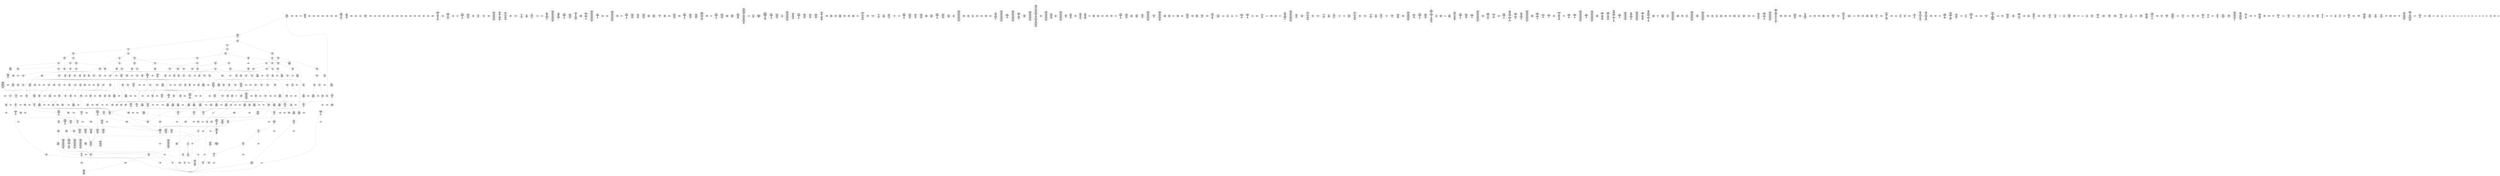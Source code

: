 /* Generated by GvGen v.1.0 (https://www.github.com/stricaud/gvgen) */

digraph G {
compound=true;
   node1 [label="[anywhere]"];
   node2 [label="# 0x0
PUSHX Data
PUSHX Data
MSTORE
PUSHX LogicData
CALLDATASIZE
LT
PUSHX Data
JUMPI
"];
   node3 [label="# 0xd
PUSHX Data
CALLDATALOAD
PUSHX BitData
SHR
PUSHX LogicData
GT
PUSHX Data
JUMPI
"];
   node4 [label="# 0x1e
PUSHX LogicData
GT
PUSHX Data
JUMPI
"];
   node5 [label="# 0x29
PUSHX LogicData
GT
PUSHX Data
JUMPI
"];
   node6 [label="# 0x34
PUSHX LogicData
GT
PUSHX Data
JUMPI
"];
   node7 [label="# 0x3f
PUSHX LogicData
EQ
PUSHX Data
JUMPI
"];
   node8 [label="# 0x4a
PUSHX LogicData
EQ
PUSHX Data
JUMPI
"];
   node9 [label="# 0x55
PUSHX LogicData
EQ
PUSHX Data
JUMPI
"];
   node10 [label="# 0x60
PUSHX LogicData
EQ
PUSHX Data
JUMPI
"];
   node11 [label="# 0x6b
PUSHX Data
REVERT
"];
   node12 [label="# 0x6f
JUMPDEST
PUSHX LogicData
EQ
PUSHX Data
JUMPI
"];
   node13 [label="# 0x7b
PUSHX LogicData
EQ
PUSHX Data
JUMPI
"];
   node14 [label="# 0x86
PUSHX LogicData
EQ
PUSHX Data
JUMPI
"];
   node15 [label="# 0x91
PUSHX LogicData
EQ
PUSHX Data
JUMPI
"];
   node16 [label="# 0x9c
PUSHX Data
REVERT
"];
   node17 [label="# 0xa0
JUMPDEST
PUSHX LogicData
GT
PUSHX Data
JUMPI
"];
   node18 [label="# 0xac
PUSHX LogicData
EQ
PUSHX Data
JUMPI
"];
   node19 [label="# 0xb7
PUSHX LogicData
EQ
PUSHX Data
JUMPI
"];
   node20 [label="# 0xc2
PUSHX LogicData
EQ
PUSHX Data
JUMPI
"];
   node21 [label="# 0xcd
PUSHX LogicData
EQ
PUSHX Data
JUMPI
"];
   node22 [label="# 0xd8
PUSHX Data
REVERT
"];
   node23 [label="# 0xdc
JUMPDEST
PUSHX LogicData
EQ
PUSHX Data
JUMPI
"];
   node24 [label="# 0xe8
PUSHX LogicData
EQ
PUSHX Data
JUMPI
"];
   node25 [label="# 0xf3
PUSHX LogicData
EQ
PUSHX Data
JUMPI
"];
   node26 [label="# 0xfe
PUSHX LogicData
EQ
PUSHX Data
JUMPI
"];
   node27 [label="# 0x109
PUSHX Data
REVERT
"];
   node28 [label="# 0x10d
JUMPDEST
PUSHX LogicData
GT
PUSHX Data
JUMPI
"];
   node29 [label="# 0x119
PUSHX LogicData
GT
PUSHX Data
JUMPI
"];
   node30 [label="# 0x124
PUSHX LogicData
EQ
PUSHX Data
JUMPI
"];
   node31 [label="# 0x12f
PUSHX LogicData
EQ
PUSHX Data
JUMPI
"];
   node32 [label="# 0x13a
PUSHX LogicData
EQ
PUSHX Data
JUMPI
"];
   node33 [label="# 0x145
PUSHX LogicData
EQ
PUSHX Data
JUMPI
"];
   node34 [label="# 0x150
PUSHX Data
REVERT
"];
   node35 [label="# 0x154
JUMPDEST
PUSHX LogicData
EQ
PUSHX Data
JUMPI
"];
   node36 [label="# 0x160
PUSHX LogicData
EQ
PUSHX Data
JUMPI
"];
   node37 [label="# 0x16b
PUSHX LogicData
EQ
PUSHX Data
JUMPI
"];
   node38 [label="# 0x176
PUSHX LogicData
EQ
PUSHX Data
JUMPI
"];
   node39 [label="# 0x181
PUSHX Data
REVERT
"];
   node40 [label="# 0x185
JUMPDEST
PUSHX LogicData
GT
PUSHX Data
JUMPI
"];
   node41 [label="# 0x191
PUSHX LogicData
EQ
PUSHX Data
JUMPI
"];
   node42 [label="# 0x19c
PUSHX LogicData
EQ
PUSHX Data
JUMPI
"];
   node43 [label="# 0x1a7
PUSHX LogicData
EQ
PUSHX Data
JUMPI
"];
   node44 [label="# 0x1b2
PUSHX LogicData
EQ
PUSHX Data
JUMPI
"];
   node45 [label="# 0x1bd
PUSHX Data
REVERT
"];
   node46 [label="# 0x1c1
JUMPDEST
PUSHX LogicData
EQ
PUSHX Data
JUMPI
"];
   node47 [label="# 0x1cd
PUSHX LogicData
EQ
PUSHX Data
JUMPI
"];
   node48 [label="# 0x1d8
PUSHX LogicData
EQ
PUSHX Data
JUMPI
"];
   node49 [label="# 0x1e3
PUSHX LogicData
EQ
PUSHX Data
JUMPI
"];
   node50 [label="# 0x1ee
PUSHX Data
REVERT
"];
   node51 [label="# 0x1f2
JUMPDEST
PUSHX LogicData
GT
PUSHX Data
JUMPI
"];
   node52 [label="# 0x1fe
PUSHX LogicData
GT
PUSHX Data
JUMPI
"];
   node53 [label="# 0x209
PUSHX LogicData
GT
PUSHX Data
JUMPI
"];
   node54 [label="# 0x214
PUSHX LogicData
EQ
PUSHX Data
JUMPI
"];
   node55 [label="# 0x21f
PUSHX LogicData
EQ
PUSHX Data
JUMPI
"];
   node56 [label="# 0x22a
PUSHX LogicData
EQ
PUSHX Data
JUMPI
"];
   node57 [label="# 0x235
PUSHX LogicData
EQ
PUSHX Data
JUMPI
"];
   node58 [label="# 0x240
PUSHX Data
REVERT
"];
   node59 [label="# 0x244
JUMPDEST
PUSHX LogicData
EQ
PUSHX Data
JUMPI
"];
   node60 [label="# 0x250
PUSHX LogicData
EQ
PUSHX Data
JUMPI
"];
   node61 [label="# 0x25b
PUSHX LogicData
EQ
PUSHX Data
JUMPI
"];
   node62 [label="# 0x266
PUSHX LogicData
EQ
PUSHX Data
JUMPI
"];
   node63 [label="# 0x271
PUSHX Data
REVERT
"];
   node64 [label="# 0x275
JUMPDEST
PUSHX LogicData
GT
PUSHX Data
JUMPI
"];
   node65 [label="# 0x281
PUSHX LogicData
EQ
PUSHX Data
JUMPI
"];
   node66 [label="# 0x28c
PUSHX LogicData
EQ
PUSHX Data
JUMPI
"];
   node67 [label="# 0x297
PUSHX LogicData
EQ
PUSHX Data
JUMPI
"];
   node68 [label="# 0x2a2
PUSHX LogicData
EQ
PUSHX Data
JUMPI
"];
   node69 [label="# 0x2ad
PUSHX Data
REVERT
"];
   node70 [label="# 0x2b1
JUMPDEST
PUSHX LogicData
EQ
PUSHX Data
JUMPI
"];
   node71 [label="# 0x2bd
PUSHX LogicData
EQ
PUSHX Data
JUMPI
"];
   node72 [label="# 0x2c8
PUSHX LogicData
EQ
PUSHX Data
JUMPI
"];
   node73 [label="# 0x2d3
PUSHX LogicData
EQ
PUSHX Data
JUMPI
"];
   node74 [label="# 0x2de
PUSHX Data
REVERT
"];
   node75 [label="# 0x2e2
JUMPDEST
PUSHX LogicData
GT
PUSHX Data
JUMPI
"];
   node76 [label="# 0x2ee
PUSHX LogicData
GT
PUSHX Data
JUMPI
"];
   node77 [label="# 0x2f9
PUSHX LogicData
EQ
PUSHX Data
JUMPI
"];
   node78 [label="# 0x304
PUSHX LogicData
EQ
PUSHX Data
JUMPI
"];
   node79 [label="# 0x30f
PUSHX LogicData
EQ
PUSHX Data
JUMPI
"];
   node80 [label="# 0x31a
PUSHX LogicData
EQ
PUSHX Data
JUMPI
"];
   node81 [label="# 0x325
PUSHX Data
REVERT
"];
   node82 [label="# 0x329
JUMPDEST
PUSHX LogicData
EQ
PUSHX Data
JUMPI
"];
   node83 [label="# 0x335
PUSHX LogicData
EQ
PUSHX Data
JUMPI
"];
   node84 [label="# 0x340
PUSHX LogicData
EQ
PUSHX Data
JUMPI
"];
   node85 [label="# 0x34b
PUSHX LogicData
EQ
PUSHX Data
JUMPI
"];
   node86 [label="# 0x356
PUSHX Data
REVERT
"];
   node87 [label="# 0x35a
JUMPDEST
PUSHX LogicData
GT
PUSHX Data
JUMPI
"];
   node88 [label="# 0x366
PUSHX LogicData
EQ
PUSHX Data
JUMPI
"];
   node89 [label="# 0x371
PUSHX LogicData
EQ
PUSHX Data
JUMPI
"];
   node90 [label="# 0x37c
PUSHX LogicData
EQ
PUSHX Data
JUMPI
"];
   node91 [label="# 0x387
PUSHX LogicData
EQ
PUSHX Data
JUMPI
"];
   node92 [label="# 0x392
PUSHX Data
REVERT
"];
   node93 [label="# 0x396
JUMPDEST
PUSHX LogicData
EQ
PUSHX Data
JUMPI
"];
   node94 [label="# 0x3a2
PUSHX LogicData
EQ
PUSHX Data
JUMPI
"];
   node95 [label="# 0x3ad
PUSHX LogicData
EQ
PUSHX Data
JUMPI
"];
   node96 [label="# 0x3b8
JUMPDEST
PUSHX Data
REVERT
"];
   node97 [label="# 0x3bd
JUMPDEST
CALLVALUE
ISZERO
PUSHX Data
JUMPI
"];
   node98 [label="# 0x3c5
PUSHX Data
REVERT
"];
   node99 [label="# 0x3c9
JUMPDEST
PUSHX Data
PUSHX Data
CALLDATASIZE
PUSHX Data
PUSHX Data
JUMP
"];
   node100 [label="# 0x3d8
JUMPDEST
PUSHX Data
JUMP
"];
   node101 [label="# 0x3dd
JUMPDEST
PUSHX MemData
MLOAD
ISZERO
ISZERO
MSTORE
PUSHX ArithData
ADD
"];
   node102 [label="# 0x3e9
JUMPDEST
PUSHX MemData
MLOAD
SUB
RETURN
"];
   node103 [label="# 0x3f2
JUMPDEST
CALLVALUE
ISZERO
PUSHX Data
JUMPI
"];
   node104 [label="# 0x3fa
PUSHX Data
REVERT
"];
   node105 [label="# 0x3fe
JUMPDEST
PUSHX Data
PUSHX Data
CALLDATASIZE
PUSHX Data
PUSHX Data
JUMP
"];
   node106 [label="# 0x40d
JUMPDEST
PUSHX Data
JUMP
"];
   node107 [label="# 0x412
JUMPDEST
STOP
"];
   node108 [label="# 0x414
JUMPDEST
CALLVALUE
ISZERO
PUSHX Data
JUMPI
"];
   node109 [label="# 0x41c
PUSHX Data
REVERT
"];
   node110 [label="# 0x420
JUMPDEST
PUSHX Data
PUSHX Data
CALLDATASIZE
PUSHX Data
PUSHX Data
JUMP
"];
   node111 [label="# 0x42f
JUMPDEST
PUSHX Data
PUSHX Data
MSTORE
PUSHX Data
MSTORE
PUSHX Data
SHA3
SLOAD
JUMP
"];
   node112 [label="# 0x441
JUMPDEST
PUSHX MemData
MLOAD
MSTORE
PUSHX ArithData
ADD
PUSHX Data
JUMP
"];
   node113 [label="# 0x44f
JUMPDEST
CALLVALUE
ISZERO
PUSHX Data
JUMPI
"];
   node114 [label="# 0x457
PUSHX Data
REVERT
"];
   node115 [label="# 0x45b
JUMPDEST
PUSHX Data
PUSHX Data
JUMP
"];
   node116 [label="# 0x464
JUMPDEST
PUSHX MemData
MLOAD
PUSHX Data
PUSHX Data
JUMP
"];
   node117 [label="# 0x471
JUMPDEST
CALLVALUE
ISZERO
PUSHX Data
JUMPI
"];
   node118 [label="# 0x479
PUSHX Data
REVERT
"];
   node119 [label="# 0x47d
JUMPDEST
PUSHX Data
PUSHX Data
CALLDATASIZE
PUSHX Data
PUSHX Data
JUMP
"];
   node120 [label="# 0x48c
JUMPDEST
PUSHX Data
JUMP
"];
   node121 [label="# 0x491
JUMPDEST
PUSHX MemData
MLOAD
PUSHX ArithData
PUSHX BitData
PUSHX BitData
SHL
SUB
AND
MSTORE
PUSHX ArithData
ADD
PUSHX Data
JUMP
"];
   node122 [label="# 0x4a9
JUMPDEST
CALLVALUE
ISZERO
PUSHX Data
JUMPI
"];
   node123 [label="# 0x4b1
PUSHX Data
REVERT
"];
   node124 [label="# 0x4b5
JUMPDEST
PUSHX Data
PUSHX Data
CALLDATASIZE
PUSHX Data
PUSHX Data
JUMP
"];
   node125 [label="# 0x4c4
JUMPDEST
PUSHX Data
JUMP
"];
   node126 [label="# 0x4c9
JUMPDEST
CALLVALUE
ISZERO
PUSHX Data
JUMPI
"];
   node127 [label="# 0x4d1
PUSHX Data
REVERT
"];
   node128 [label="# 0x4d5
JUMPDEST
PUSHX Data
PUSHX Data
CALLDATASIZE
PUSHX Data
PUSHX Data
JUMP
"];
   node129 [label="# 0x4e4
JUMPDEST
PUSHX Data
JUMP
"];
   node130 [label="# 0x4e9
JUMPDEST
CALLVALUE
ISZERO
PUSHX Data
JUMPI
"];
   node131 [label="# 0x4f1
PUSHX Data
REVERT
"];
   node132 [label="# 0x4f5
JUMPDEST
PUSHX Data
PUSHX Data
CALLDATASIZE
PUSHX Data
PUSHX Data
JUMP
"];
   node133 [label="# 0x504
JUMPDEST
PUSHX Data
JUMP
"];
   node134 [label="# 0x509
JUMPDEST
CALLVALUE
ISZERO
PUSHX Data
JUMPI
"];
   node135 [label="# 0x511
PUSHX Data
REVERT
"];
   node136 [label="# 0x515
JUMPDEST
PUSHX StorData
SLOAD
PUSHX Data
PUSHX Data
DIV
PUSHX ArithData
PUSHX BitData
PUSHX BitData
SHL
SUB
AND
JUMP
"];
   node137 [label="# 0x531
JUMPDEST
CALLVALUE
ISZERO
PUSHX Data
JUMPI
"];
   node138 [label="# 0x539
PUSHX Data
REVERT
"];
   node139 [label="# 0x53d
JUMPDEST
PUSHX StorData
SLOAD
PUSHX Data
PUSHX BitData
AND
JUMP
"];
   node140 [label="# 0x54b
JUMPDEST
CALLVALUE
ISZERO
PUSHX Data
JUMPI
"];
   node141 [label="# 0x553
PUSHX Data
REVERT
"];
   node142 [label="# 0x557
JUMPDEST
PUSHX StorData
SLOAD
PUSHX Data
JUMP
"];
   node143 [label="# 0x560
JUMPDEST
CALLVALUE
ISZERO
PUSHX Data
JUMPI
"];
   node144 [label="# 0x568
PUSHX Data
REVERT
"];
   node145 [label="# 0x56c
JUMPDEST
PUSHX Data
PUSHX Data
CALLDATASIZE
PUSHX Data
PUSHX Data
JUMP
"];
   node146 [label="# 0x57b
JUMPDEST
PUSHX Data
JUMP
"];
   node147 [label="# 0x580
JUMPDEST
CALLVALUE
ISZERO
PUSHX Data
JUMPI
"];
   node148 [label="# 0x588
PUSHX Data
REVERT
"];
   node149 [label="# 0x58c
JUMPDEST
PUSHX Data
PUSHX Data
CALLDATASIZE
PUSHX Data
PUSHX Data
JUMP
"];
   node150 [label="# 0x59b
JUMPDEST
PUSHX Data
JUMP
"];
   node151 [label="# 0x5a0
JUMPDEST
CALLVALUE
ISZERO
PUSHX Data
JUMPI
"];
   node152 [label="# 0x5a8
PUSHX Data
REVERT
"];
   node153 [label="# 0x5ac
JUMPDEST
PUSHX Data
PUSHX Data
CALLDATASIZE
PUSHX Data
PUSHX Data
JUMP
"];
   node154 [label="# 0x5bb
JUMPDEST
PUSHX Data
JUMP
"];
   node155 [label="# 0x5c0
JUMPDEST
PUSHX Data
MLOAD
PUSHX ArithData
PUSHX BitData
PUSHX BitData
SHL
SUB
AND
MSTORE
PUSHX ArithData
ADD
MSTORE
ADD
PUSHX Data
JUMP
"];
   node156 [label="# 0x5df
JUMPDEST
CALLVALUE
ISZERO
PUSHX Data
JUMPI
"];
   node157 [label="# 0x5e7
PUSHX Data
REVERT
"];
   node158 [label="# 0x5eb
JUMPDEST
PUSHX Data
PUSHX Data
CALLDATASIZE
PUSHX Data
PUSHX Data
JUMP
"];
   node159 [label="# 0x5fa
JUMPDEST
PUSHX Data
PUSHX Data
MSTORE
PUSHX Data
MSTORE
PUSHX Data
SHA3
SLOAD
PUSHX BitData
AND
JUMP
"];
   node160 [label="# 0x60f
JUMPDEST
CALLVALUE
ISZERO
PUSHX Data
JUMPI
"];
   node161 [label="# 0x617
PUSHX Data
REVERT
"];
   node162 [label="# 0x61b
JUMPDEST
PUSHX Data
PUSHX Data
JUMP
"];
   node163 [label="# 0x625
JUMPDEST
CALLVALUE
ISZERO
PUSHX Data
JUMPI
"];
   node164 [label="# 0x62d
PUSHX Data
REVERT
"];
   node165 [label="# 0x631
JUMPDEST
PUSHX Data
PUSHX Data
JUMP
"];
   node166 [label="# 0x63b
JUMPDEST
CALLVALUE
ISZERO
PUSHX Data
JUMPI
"];
   node167 [label="# 0x643
PUSHX Data
REVERT
"];
   node168 [label="# 0x647
JUMPDEST
PUSHX Data
PUSHX Data
CALLDATASIZE
PUSHX Data
PUSHX Data
JUMP
"];
   node169 [label="# 0x656
JUMPDEST
PUSHX Data
JUMP
"];
   node170 [label="# 0x65b
JUMPDEST
CALLVALUE
ISZERO
PUSHX Data
JUMPI
"];
   node171 [label="# 0x663
PUSHX Data
REVERT
"];
   node172 [label="# 0x667
JUMPDEST
PUSHX Data
PUSHX Data
JUMP
"];
   node173 [label="# 0x670
JUMPDEST
CALLVALUE
ISZERO
PUSHX Data
JUMPI
"];
   node174 [label="# 0x678
PUSHX Data
REVERT
"];
   node175 [label="# 0x67c
JUMPDEST
PUSHX Data
PUSHX Data
JUMP
"];
   node176 [label="# 0x68c
JUMPDEST
CALLVALUE
ISZERO
PUSHX Data
JUMPI
"];
   node177 [label="# 0x694
PUSHX Data
REVERT
"];
   node178 [label="# 0x698
JUMPDEST
PUSHX Data
PUSHX Data
CALLDATASIZE
PUSHX Data
PUSHX Data
JUMP
"];
   node179 [label="# 0x6a7
JUMPDEST
PUSHX Data
JUMP
"];
   node180 [label="# 0x6ac
JUMPDEST
CALLVALUE
ISZERO
PUSHX Data
JUMPI
"];
   node181 [label="# 0x6b4
PUSHX Data
REVERT
"];
   node182 [label="# 0x6b8
JUMPDEST
PUSHX Data
PUSHX Data
CALLDATASIZE
PUSHX Data
PUSHX Data
JUMP
"];
   node183 [label="# 0x6c7
JUMPDEST
PUSHX Data
JUMP
"];
   node184 [label="# 0x6cc
JUMPDEST
PUSHX MemData
MLOAD
PUSHX Data
PUSHX Data
JUMP
"];
   node185 [label="# 0x6d9
JUMPDEST
CALLVALUE
ISZERO
PUSHX Data
JUMPI
"];
   node186 [label="# 0x6e1
PUSHX Data
REVERT
"];
   node187 [label="# 0x6e5
JUMPDEST
PUSHX Data
PUSHX Data
CALLDATASIZE
PUSHX Data
PUSHX Data
JUMP
"];
   node188 [label="# 0x6f4
JUMPDEST
PUSHX Data
JUMP
"];
   node189 [label="# 0x6f9
JUMPDEST
CALLVALUE
ISZERO
PUSHX Data
JUMPI
"];
   node190 [label="# 0x701
PUSHX Data
REVERT
"];
   node191 [label="# 0x705
JUMPDEST
PUSHX Data
PUSHX Data
CALLDATASIZE
PUSHX Data
PUSHX Data
JUMP
"];
   node192 [label="# 0x714
JUMPDEST
PUSHX Data
JUMP
"];
   node193 [label="# 0x719
JUMPDEST
CALLVALUE
ISZERO
PUSHX Data
JUMPI
"];
   node194 [label="# 0x721
PUSHX Data
REVERT
"];
   node195 [label="# 0x725
JUMPDEST
PUSHX Data
PUSHX Data
JUMP
"];
   node196 [label="# 0x72e
JUMPDEST
CALLVALUE
ISZERO
PUSHX Data
JUMPI
"];
   node197 [label="# 0x736
PUSHX Data
REVERT
"];
   node198 [label="# 0x73a
JUMPDEST
PUSHX Data
PUSHX Data
JUMP
"];
   node199 [label="# 0x743
JUMPDEST
CALLVALUE
ISZERO
PUSHX Data
JUMPI
"];
   node200 [label="# 0x74b
PUSHX Data
REVERT
"];
   node201 [label="# 0x74f
JUMPDEST
PUSHX Data
PUSHX Data
JUMP
"];
   node202 [label="# 0x758
JUMPDEST
CALLVALUE
ISZERO
PUSHX Data
JUMPI
"];
   node203 [label="# 0x760
PUSHX Data
REVERT
"];
   node204 [label="# 0x764
JUMPDEST
PUSHX Data
PUSHX Data
CALLDATASIZE
PUSHX Data
PUSHX Data
JUMP
"];
   node205 [label="# 0x773
JUMPDEST
PUSHX Data
JUMP
"];
   node206 [label="# 0x778
JUMPDEST
CALLVALUE
ISZERO
PUSHX Data
JUMPI
"];
   node207 [label="# 0x780
PUSHX Data
REVERT
"];
   node208 [label="# 0x784
JUMPDEST
PUSHX Data
PUSHX Data
CALLDATASIZE
PUSHX Data
PUSHX Data
JUMP
"];
   node209 [label="# 0x793
JUMPDEST
PUSHX Data
JUMP
"];
   node210 [label="# 0x798
JUMPDEST
CALLVALUE
ISZERO
PUSHX Data
JUMPI
"];
   node211 [label="# 0x7a0
PUSHX Data
REVERT
"];
   node212 [label="# 0x7a4
JUMPDEST
PUSHX StorData
SLOAD
PUSHX Data
PUSHX Data
DIV
PUSHX BitData
AND
JUMP
"];
   node213 [label="# 0x7b7
JUMPDEST
CALLVALUE
ISZERO
PUSHX Data
JUMPI
"];
   node214 [label="# 0x7bf
PUSHX Data
REVERT
"];
   node215 [label="# 0x7c3
JUMPDEST
PUSHX Data
PUSHX Data
JUMP
"];
   node216 [label="# 0x7d3
JUMPDEST
CALLVALUE
ISZERO
PUSHX Data
JUMPI
"];
   node217 [label="# 0x7db
PUSHX Data
REVERT
"];
   node218 [label="# 0x7df
JUMPDEST
PUSHX Data
PUSHX Data
CALLDATASIZE
PUSHX Data
PUSHX Data
JUMP
"];
   node219 [label="# 0x7ee
JUMPDEST
PUSHX Data
JUMP
"];
   node220 [label="# 0x7f3
JUMPDEST
CALLVALUE
ISZERO
PUSHX Data
JUMPI
"];
   node221 [label="# 0x7fb
PUSHX Data
REVERT
"];
   node222 [label="# 0x7ff
JUMPDEST
PUSHX Data
PUSHX Data
JUMP
"];
   node223 [label="# 0x80f
JUMPDEST
CALLVALUE
ISZERO
PUSHX Data
JUMPI
"];
   node224 [label="# 0x817
PUSHX Data
REVERT
"];
   node225 [label="# 0x81b
JUMPDEST
PUSHX Data
PUSHX Data
CALLDATASIZE
PUSHX Data
PUSHX Data
JUMP
"];
   node226 [label="# 0x82a
JUMPDEST
PUSHX Data
JUMP
"];
   node227 [label="# 0x82f
JUMPDEST
CALLVALUE
ISZERO
PUSHX Data
JUMPI
"];
   node228 [label="# 0x837
PUSHX Data
REVERT
"];
   node229 [label="# 0x83b
JUMPDEST
PUSHX Data
PUSHX Data
JUMP
"];
   node230 [label="# 0x844
JUMPDEST
PUSHX Data
PUSHX Data
CALLDATASIZE
PUSHX Data
PUSHX Data
JUMP
"];
   node231 [label="# 0x852
JUMPDEST
PUSHX Data
JUMP
"];
   node232 [label="# 0x857
JUMPDEST
CALLVALUE
ISZERO
PUSHX Data
JUMPI
"];
   node233 [label="# 0x85f
PUSHX Data
REVERT
"];
   node234 [label="# 0x863
JUMPDEST
PUSHX StorData
SLOAD
PUSHX Data
PUSHX Data
DIV
PUSHX BitData
AND
JUMP
"];
   node235 [label="# 0x878
JUMPDEST
CALLVALUE
ISZERO
PUSHX Data
JUMPI
"];
   node236 [label="# 0x880
PUSHX Data
REVERT
"];
   node237 [label="# 0x884
JUMPDEST
PUSHX Data
PUSHX Data
CALLDATASIZE
PUSHX Data
PUSHX Data
JUMP
"];
   node238 [label="# 0x893
JUMPDEST
PUSHX Data
JUMP
"];
   node239 [label="# 0x898
JUMPDEST
CALLVALUE
ISZERO
PUSHX Data
JUMPI
"];
   node240 [label="# 0x8a0
PUSHX Data
REVERT
"];
   node241 [label="# 0x8a4
JUMPDEST
PUSHX Data
PUSHX StorData
SLOAD
JUMP
"];
   node242 [label="# 0x8ae
JUMPDEST
CALLVALUE
ISZERO
PUSHX Data
JUMPI
"];
   node243 [label="# 0x8b6
PUSHX Data
REVERT
"];
   node244 [label="# 0x8ba
JUMPDEST
PUSHX StorData
SLOAD
PUSHX ArithData
PUSHX BitData
PUSHX BitData
SHL
SUB
AND
PUSHX Data
JUMP
"];
   node245 [label="# 0x8cc
JUMPDEST
CALLVALUE
ISZERO
PUSHX Data
JUMPI
"];
   node246 [label="# 0x8d4
PUSHX Data
REVERT
"];
   node247 [label="# 0x8d8
JUMPDEST
PUSHX Data
PUSHX Data
JUMP
"];
   node248 [label="# 0x8e1
JUMPDEST
CALLVALUE
ISZERO
PUSHX Data
JUMPI
"];
   node249 [label="# 0x8e9
PUSHX Data
REVERT
"];
   node250 [label="# 0x8ed
JUMPDEST
PUSHX Data
PUSHX Data
JUMP
"];
   node251 [label="# 0x8f6
JUMPDEST
CALLVALUE
ISZERO
PUSHX Data
JUMPI
"];
   node252 [label="# 0x8fe
PUSHX Data
REVERT
"];
   node253 [label="# 0x902
JUMPDEST
PUSHX Data
PUSHX Data
CALLDATASIZE
PUSHX Data
PUSHX Data
JUMP
"];
   node254 [label="# 0x911
JUMPDEST
PUSHX Data
JUMP
"];
   node255 [label="# 0x916
JUMPDEST
CALLVALUE
ISZERO
PUSHX Data
JUMPI
"];
   node256 [label="# 0x91e
PUSHX Data
REVERT
"];
   node257 [label="# 0x922
JUMPDEST
PUSHX Data
PUSHX Data
JUMP
"];
   node258 [label="# 0x92b
JUMPDEST
CALLVALUE
ISZERO
PUSHX Data
JUMPI
"];
   node259 [label="# 0x933
PUSHX Data
REVERT
"];
   node260 [label="# 0x937
JUMPDEST
PUSHX Data
PUSHX StorData
SLOAD
JUMP
"];
   node261 [label="# 0x941
JUMPDEST
PUSHX Data
PUSHX Data
CALLDATASIZE
PUSHX Data
PUSHX Data
JUMP
"];
   node262 [label="# 0x94f
JUMPDEST
PUSHX Data
JUMP
"];
   node263 [label="# 0x954
JUMPDEST
CALLVALUE
ISZERO
PUSHX Data
JUMPI
"];
   node264 [label="# 0x95c
PUSHX Data
REVERT
"];
   node265 [label="# 0x960
JUMPDEST
PUSHX Data
PUSHX Data
CALLDATASIZE
PUSHX Data
PUSHX Data
JUMP
"];
   node266 [label="# 0x96f
JUMPDEST
PUSHX Data
JUMP
"];
   node267 [label="# 0x974
JUMPDEST
CALLVALUE
ISZERO
PUSHX Data
JUMPI
"];
   node268 [label="# 0x97c
PUSHX Data
REVERT
"];
   node269 [label="# 0x980
JUMPDEST
PUSHX Data
PUSHX StorData
SLOAD
JUMP
"];
   node270 [label="# 0x98a
JUMPDEST
CALLVALUE
ISZERO
PUSHX Data
JUMPI
"];
   node271 [label="# 0x992
PUSHX Data
REVERT
"];
   node272 [label="# 0x996
JUMPDEST
PUSHX Data
PUSHX Data
CALLDATASIZE
PUSHX Data
PUSHX Data
JUMP
"];
   node273 [label="# 0x9a5
JUMPDEST
PUSHX Data
JUMP
"];
   node274 [label="# 0x9aa
JUMPDEST
CALLVALUE
ISZERO
PUSHX Data
JUMPI
"];
   node275 [label="# 0x9b2
PUSHX Data
REVERT
"];
   node276 [label="# 0x9b6
JUMPDEST
PUSHX Data
PUSHX Data
CALLDATASIZE
PUSHX Data
PUSHX Data
JUMP
"];
   node277 [label="# 0x9c5
JUMPDEST
PUSHX Data
JUMP
"];
   node278 [label="# 0x9ca
JUMPDEST
CALLVALUE
ISZERO
PUSHX Data
JUMPI
"];
   node279 [label="# 0x9d2
PUSHX Data
REVERT
"];
   node280 [label="# 0x9d6
JUMPDEST
PUSHX Data
PUSHX Data
CALLDATASIZE
PUSHX Data
PUSHX Data
JUMP
"];
   node281 [label="# 0x9e5
JUMPDEST
PUSHX Data
JUMP
"];
   node282 [label="# 0x9ea
JUMPDEST
CALLVALUE
ISZERO
PUSHX Data
JUMPI
"];
   node283 [label="# 0x9f2
PUSHX Data
REVERT
"];
   node284 [label="# 0x9f6
JUMPDEST
PUSHX StorData
SLOAD
PUSHX Data
PUSHX Data
DIV
PUSHX BitData
AND
JUMP
"];
   node285 [label="# 0xa0a
JUMPDEST
CALLVALUE
ISZERO
PUSHX Data
JUMPI
"];
   node286 [label="# 0xa12
PUSHX Data
REVERT
"];
   node287 [label="# 0xa16
JUMPDEST
PUSHX Data
PUSHX MemData
MLOAD
PUSHX ArithData
ADD
PUSHX Data
MSTORE
PUSHX Data
MSTORE
PUSHX ArithData
ADD
PUSHX BitData
PUSHX BitData
SHL
MSTORE
JUMP
"];
   node288 [label="# 0xa3b
JUMPDEST
CALLVALUE
ISZERO
PUSHX Data
JUMPI
"];
   node289 [label="# 0xa43
PUSHX Data
REVERT
"];
   node290 [label="# 0xa47
JUMPDEST
PUSHX Data
PUSHX Data
CALLDATASIZE
PUSHX Data
PUSHX Data
JUMP
"];
   node291 [label="# 0xa56
JUMPDEST
PUSHX Data
JUMP
"];
   node292 [label="# 0xa5b
JUMPDEST
CALLVALUE
ISZERO
PUSHX Data
JUMPI
"];
   node293 [label="# 0xa63
PUSHX Data
REVERT
"];
   node294 [label="# 0xa67
JUMPDEST
PUSHX Data
PUSHX Data
JUMP
"];
   node295 [label="# 0xa70
JUMPDEST
CALLVALUE
ISZERO
PUSHX Data
JUMPI
"];
   node296 [label="# 0xa78
PUSHX Data
REVERT
"];
   node297 [label="# 0xa7c
JUMPDEST
PUSHX Data
PUSHX StorData
SLOAD
JUMP
"];
   node298 [label="# 0xa86
JUMPDEST
CALLVALUE
ISZERO
PUSHX Data
JUMPI
"];
   node299 [label="# 0xa8e
PUSHX Data
REVERT
"];
   node300 [label="# 0xa92
JUMPDEST
PUSHX Data
PUSHX Data
CALLDATASIZE
PUSHX Data
PUSHX Data
JUMP
"];
   node301 [label="# 0xaa1
JUMPDEST
PUSHX ArithData
PUSHX BitData
PUSHX BitData
SHL
SUB
AND
PUSHX Data
MSTORE
PUSHX Data
PUSHX Data
MSTORE
PUSHX Data
SHA3
AND
MSTORE
MSTORE
SHA3
SLOAD
PUSHX BitData
AND
JUMP
"];
   node302 [label="# 0xacf
JUMPDEST
CALLVALUE
ISZERO
PUSHX Data
JUMPI
"];
   node303 [label="# 0xad7
PUSHX Data
REVERT
"];
   node304 [label="# 0xadb
JUMPDEST
PUSHX Data
PUSHX Data
JUMP
"];
   node305 [label="# 0xae4
JUMPDEST
CALLVALUE
ISZERO
PUSHX Data
JUMPI
"];
   node306 [label="# 0xaec
PUSHX Data
REVERT
"];
   node307 [label="# 0xaf0
JUMPDEST
PUSHX StorData
SLOAD
PUSHX Data
PUSHX BitData
AND
JUMP
"];
   node308 [label="# 0xafe
JUMPDEST
CALLVALUE
ISZERO
PUSHX Data
JUMPI
"];
   node309 [label="# 0xb06
PUSHX Data
REVERT
"];
   node310 [label="# 0xb0a
JUMPDEST
PUSHX Data
PUSHX Data
CALLDATASIZE
PUSHX Data
PUSHX Data
JUMP
"];
   node311 [label="# 0xb19
JUMPDEST
PUSHX Data
JUMP
"];
   node312 [label="# 0xb1e
JUMPDEST
CALLVALUE
ISZERO
PUSHX Data
JUMPI
"];
   node313 [label="# 0xb26
PUSHX Data
REVERT
"];
   node314 [label="# 0xb2a
JUMPDEST
PUSHX Data
PUSHX StorData
SLOAD
JUMP
"];
   node315 [label="# 0xb34
JUMPDEST
CALLVALUE
ISZERO
PUSHX Data
JUMPI
"];
   node316 [label="# 0xb3c
PUSHX Data
REVERT
"];
   node317 [label="# 0xb40
JUMPDEST
PUSHX Data
PUSHX StorData
SLOAD
JUMP
"];
   node318 [label="# 0xb4a
JUMPDEST
PUSHX Data
PUSHX ArithData
PUSHX BitData
PUSHX BitData
SHL
SUB
NOT
AND
PUSHX BitData
PUSHX BitData
SHL
EQ
PUSHX Data
JUMPI
"];
   node319 [label="# 0xb66
PUSHX Data
PUSHX Data
JUMP
"];
   node320 [label="# 0xb6f
JUMPDEST
JUMP
"];
   node321 [label="# 0xb75
JUMPDEST
PUSHX StorData
SLOAD
PUSHX ArithData
PUSHX BitData
PUSHX BitData
SHL
SUB
AND
CALLER
EQ
PUSHX Data
JUMPI
"];
   node322 [label="# 0xb88
PUSHX MemData
MLOAD
PUSHX BitData
PUSHX BitData
SHL
MSTORE
PUSHX ArithData
ADD
PUSHX Data
PUSHX Data
JUMP
"];
   node323 [label="# 0xb9f
JUMPDEST
PUSHX MemData
MLOAD
SUB
REVERT
"];
   node324 [label="# 0xba8
JUMPDEST
ISZERO
PUSHX Data
JUMPI
"];
   node325 [label="# 0xbb0
PUSHX StorData
SLOAD
ISZERO
ISZERO
PUSHX Data
JUMPI
"];
   node326 [label="# 0xbbc
PUSHX StorData
SLOAD
ISZERO
ISZERO
"];
   node327 [label="# 0xbc2
JUMPDEST
PUSHX Data
JUMPI
"];
   node328 [label="# 0xbc7
PUSHX MemData
MLOAD
PUSHX BitData
PUSHX BitData
SHL
MSTORE
PUSHX Data
PUSHX ArithData
ADD
MSTORE
PUSHX Data
PUSHX ArithData
ADD
MSTORE
PUSHX Data
PUSHX ArithData
ADD
MSTORE
PUSHX ArithData
ADD
PUSHX Data
JUMP
"];
   node329 [label="# 0xc0e
JUMPDEST
PUSHX StorData
SLOAD
ISZERO
ISZERO
PUSHX ArithData
MUL
PUSHX BitData
NOT
AND
OR
SSTORE
PUSHX MemData
MLOAD
PUSHX Data
PUSHX Data
ISZERO
ISZERO
MSTORE
PUSHX ArithData
ADD
JUMP
"];
   node330 [label="# 0xc57
JUMPDEST
PUSHX MemData
MLOAD
SUB
LOGX
JUMP
"];
   node331 [label="# 0xc62
JUMPDEST
PUSHX Data
PUSHX StorData
SLOAD
PUSHX Data
PUSHX Data
JUMP
"];
   node332 [label="# 0xc71
JUMPDEST
PUSHX ArithData
ADD
PUSHX ArithData
DIV
MUL
PUSHX ArithData
ADD
PUSHX MemData
MLOAD
ADD
PUSHX Data
MSTORE
MSTORE
PUSHX ArithData
ADD
SLOAD
PUSHX Data
PUSHX Data
JUMP
"];
   node333 [label="# 0xc9d
JUMPDEST
ISZERO
PUSHX Data
JUMPI
"];
   node334 [label="# 0xca4
PUSHX LogicData
LT
PUSHX Data
JUMPI
"];
   node335 [label="# 0xcac
PUSHX ArithData
SLOAD
DIV
MUL
MSTORE
PUSHX ArithData
ADD
PUSHX Data
JUMP
"];
   node336 [label="# 0xcbf
JUMPDEST
ADD
PUSHX Data
MSTORE
PUSHX Data
PUSHX Data
SHA3
"];
   node337 [label="# 0xccd
JUMPDEST
SLOAD
MSTORE
PUSHX ArithData
ADD
PUSHX ArithData
ADD
GT
PUSHX Data
JUMPI
"];
   node338 [label="# 0xce1
SUB
PUSHX BitData
AND
ADD
"];
   node339 [label="# 0xcea
JUMPDEST
JUMP
"];
   node340 [label="# 0xcf4
JUMPDEST
PUSHX Data
MSTORE
PUSHX Data
PUSHX Data
MSTORE
PUSHX Data
SHA3
SLOAD
PUSHX ArithData
PUSHX BitData
PUSHX BitData
SHL
SUB
AND
PUSHX Data
JUMPI
"];
   node341 [label="# 0xd11
PUSHX MemData
MLOAD
PUSHX BitData
PUSHX BitData
SHL
MSTORE
PUSHX Data
PUSHX ArithData
ADD
MSTORE
PUSHX Data
PUSHX ArithData
ADD
MSTORE
PUSHX Data
PUSHX ArithData
ADD
MSTORE
PUSHX BitData
PUSHX BitData
SHL
PUSHX ArithData
ADD
MSTORE
PUSHX ArithData
ADD
PUSHX Data
JUMP
"];
   node342 [label="# 0xd6d
JUMPDEST
PUSHX Data
MSTORE
PUSHX Data
PUSHX Data
MSTORE
PUSHX Data
SHA3
SLOAD
PUSHX ArithData
PUSHX BitData
PUSHX BitData
SHL
SUB
AND
JUMP
"];
   node343 [label="# 0xd89
JUMPDEST
PUSHX StorData
SLOAD
PUSHX ArithData
PUSHX BitData
PUSHX BitData
SHL
SUB
AND
CALLER
EQ
PUSHX Data
JUMPI
"];
   node344 [label="# 0xd9c
PUSHX MemData
MLOAD
PUSHX BitData
PUSHX BitData
SHL
MSTORE
PUSHX ArithData
ADD
PUSHX Data
PUSHX Data
JUMP
"];
   node345 [label="# 0xdb3
JUMPDEST
PUSHX StorData
SLOAD
PUSHX BitData
NOT
AND
ISZERO
ISZERO
OR
SSTORE
PUSHX MemData
MLOAD
MSTORE
PUSHX Data
PUSHX ArithData
ADD
PUSHX Data
JUMP
"];
   node346 [label="# 0xdf4
JUMPDEST
PUSHX Data
PUSHX Data
PUSHX Data
JUMP
"];
   node347 [label="# 0xdff
JUMPDEST
PUSHX ArithData
PUSHX BitData
PUSHX BitData
SHL
SUB
AND
PUSHX ArithData
PUSHX BitData
PUSHX BitData
SHL
SUB
AND
EQ
ISZERO
PUSHX Data
JUMPI
"];
   node348 [label="# 0xe1c
PUSHX MemData
MLOAD
PUSHX BitData
PUSHX BitData
SHL
MSTORE
PUSHX Data
PUSHX ArithData
ADD
MSTORE
PUSHX Data
PUSHX ArithData
ADD
MSTORE
PUSHX Data
PUSHX ArithData
ADD
MSTORE
PUSHX BitData
PUSHX BitData
SHL
PUSHX ArithData
ADD
MSTORE
PUSHX ArithData
ADD
PUSHX Data
JUMP
"];
   node349 [label="# 0xe6d
JUMPDEST
CALLER
PUSHX ArithData
PUSHX BitData
PUSHX BitData
SHL
SUB
AND
EQ
PUSHX Data
JUMPI
"];
   node350 [label="# 0xe7f
PUSHX Data
CALLER
PUSHX Data
JUMP
"];
   node351 [label="# 0xe89
JUMPDEST
PUSHX Data
JUMPI
"];
   node352 [label="# 0xe8e
PUSHX MemData
MLOAD
PUSHX BitData
PUSHX BitData
SHL
MSTORE
PUSHX Data
PUSHX ArithData
ADD
MSTORE
PUSHX Data
PUSHX ArithData
ADD
MSTORE
PUSHX Data
PUSHX ArithData
ADD
MSTORE
PUSHX Data
PUSHX ArithData
ADD
MSTORE
PUSHX ArithData
ADD
PUSHX Data
JUMP
"];
   node353 [label="# 0xefb
JUMPDEST
PUSHX Data
PUSHX Data
JUMP
"];
   node354 [label="# 0xf05
JUMPDEST
JUMP
"];
   node355 [label="# 0xf0a
JUMPDEST
PUSHX StorData
SLOAD
PUSHX ArithData
PUSHX BitData
PUSHX BitData
SHL
SUB
AND
CALLER
EQ
PUSHX Data
JUMPI
"];
   node356 [label="# 0xf1d
PUSHX MemData
MLOAD
PUSHX BitData
PUSHX BitData
SHL
MSTORE
PUSHX ArithData
ADD
PUSHX Data
PUSHX Data
JUMP
"];
   node357 [label="# 0xf34
JUMPDEST
PUSHX StorData
SLOAD
PUSHX Data
DIV
PUSHX BitData
AND
ISZERO
PUSHX Data
JUMPI
"];
   node358 [label="# 0xf47
PUSHX MemData
MLOAD
PUSHX BitData
PUSHX BitData
SHL
MSTORE
PUSHX ArithData
ADD
PUSHX Data
PUSHX Data
JUMP
"];
   node359 [label="# 0xf5e
JUMPDEST
PUSHX Data
PUSHX Data
PUSHX Data
JUMP
"];
   node360 [label="# 0xf6a
JUMPDEST
PUSHX Data
PUSHX MemData
MLOAD
PUSHX Data
PUSHX Data
JUMP
"];
   node361 [label="# 0xf9c
JUMPDEST
PUSHX MemData
MLOAD
SUB
LOGX
JUMP
"];
   node362 [label="# 0xfa8
JUMPDEST
PUSHX Data
CALLER
PUSHX Data
JUMP
"];
   node363 [label="# 0xfb2
JUMPDEST
PUSHX Data
JUMPI
"];
   node364 [label="# 0xfb7
PUSHX MemData
MLOAD
PUSHX BitData
PUSHX BitData
SHL
MSTORE
PUSHX ArithData
ADD
PUSHX Data
PUSHX Data
JUMP
"];
   node365 [label="# 0xfce
JUMPDEST
PUSHX Data
PUSHX Data
JUMP
"];
   node366 [label="# 0xfd9
JUMPDEST
PUSHX StorData
SLOAD
PUSHX ArithData
PUSHX BitData
PUSHX BitData
SHL
SUB
AND
CALLER
EQ
PUSHX Data
JUMPI
"];
   node367 [label="# 0xfec
PUSHX MemData
MLOAD
PUSHX BitData
PUSHX BitData
SHL
MSTORE
PUSHX ArithData
ADD
PUSHX Data
PUSHX Data
JUMP
"];
   node368 [label="# 0x1003
JUMPDEST
PUSHX Data
SSTORE
PUSHX MemData
MLOAD
MSTORE
PUSHX Data
PUSHX ArithData
ADD
PUSHX Data
JUMP
"];
   node369 [label="# 0x1038
JUMPDEST
PUSHX Data
PUSHX StorData
PUSHX ArithData
SLOAD
PUSHX ArithData
EXP
DIV
PUSHX ArithData
PUSHX BitData
PUSHX BitData
SHL
SUB
AND
PUSHX Data
PUSHX StorData
SLOAD
PUSHX Data
PUSHX Data
JUMP
"];
   node370 [label="# 0x1068
JUMPDEST
PUSHX Data
PUSHX Data
JUMP
"];
   node371 [label="# 0x1072
JUMPDEST
JUMP
"];
   node372 [label="# 0x107d
JUMPDEST
PUSHX StorData
SLOAD
PUSHX ArithData
PUSHX BitData
PUSHX BitData
SHL
SUB
AND
CALLER
EQ
PUSHX Data
JUMPI
"];
   node373 [label="# 0x1090
PUSHX MemData
MLOAD
PUSHX BitData
PUSHX BitData
SHL
MSTORE
PUSHX ArithData
ADD
PUSHX Data
PUSHX Data
JUMP
"];
   node374 [label="# 0x10a7
JUMPDEST
PUSHX Data
PUSHX Data
PUSHX Data
JUMP
"];
   node375 [label="# 0x10b3
JUMPDEST
PUSHX Data
PUSHX MemData
MLOAD
PUSHX Data
PUSHX Data
JUMP
"];
   node376 [label="# 0x10e5
JUMPDEST
PUSHX StorData
SLOAD
PUSHX ArithData
PUSHX BitData
PUSHX BitData
SHL
SUB
AND
CALLER
EQ
PUSHX Data
JUMPI
"];
   node377 [label="# 0x10f8
PUSHX MemData
MLOAD
PUSHX BitData
PUSHX BitData
SHL
MSTORE
PUSHX ArithData
ADD
PUSHX Data
PUSHX Data
JUMP
"];
   node378 [label="# 0x110f
JUMPDEST
PUSHX MemData
MLOAD
SELFBALANCE
CALLER
ISZERO
PUSHX ArithData
MUL
PUSHX Data
CALL
ISZERO
ISZERO
PUSHX Data
JUMPI
"];
   node379 [label="# 0x1135
RETURNDATASIZE
PUSHX Data
RETURNDATACOPY
RETURNDATASIZE
PUSHX Data
REVERT
"];
   node380 [label="# 0x113e
JUMPDEST
PUSHX MemData
MLOAD
MSTORE
PUSHX Data
PUSHX ArithData
ADD
PUSHX Data
JUMP
"];
   node381 [label="# 0x116f
JUMPDEST
PUSHX Data
PUSHX MemData
MLOAD
PUSHX ArithData
ADD
PUSHX Data
MSTORE
PUSHX Data
MSTORE
PUSHX Data
JUMP
"];
   node382 [label="# 0x118a
JUMPDEST
PUSHX StorData
SLOAD
PUSHX MemData
MLOAD
PUSHX BitData
PUSHX BitData
SHL
MSTORE
PUSHX ArithData
PUSHX BitData
PUSHX BitData
SHL
SUB
AND
PUSHX ArithData
ADD
MSTORE
PUSHX Data
PUSHX ArithData
ADD
MSTORE
PUSHX ArithData
ADD
MSTORE
PUSHX Data
ADDRESS
PUSHX Data
PUSHX ArithData
ADD
PUSHX Data
PUSHX MemData
MLOAD
SUB
EXTCODESIZE
ISZERO
ISZERO
PUSHX Data
JUMPI
"];
   node383 [label="# 0x11da
PUSHX Data
REVERT
"];
   node384 [label="# 0x11de
JUMPDEST
GAS
STATICCALL
ISZERO
ISZERO
PUSHX Data
JUMPI
"];
   node385 [label="# 0x11e9
RETURNDATASIZE
PUSHX Data
RETURNDATACOPY
RETURNDATASIZE
PUSHX Data
REVERT
"];
   node386 [label="# 0x11f2
JUMPDEST
PUSHX MemData
MLOAD
RETURNDATASIZE
PUSHX Data
RETURNDATACOPY
PUSHX ArithData
RETURNDATASIZE
ADD
PUSHX BitData
NOT
AND
ADD
PUSHX Data
MSTORE
PUSHX Data
ADD
PUSHX Data
JUMP
"];
   node387 [label="# 0x121a
JUMPDEST
PUSHX StorData
SLOAD
PUSHX ArithData
PUSHX BitData
PUSHX BitData
SHL
SUB
AND
CALLER
EQ
PUSHX Data
JUMPI
"];
   node388 [label="# 0x122d
PUSHX MemData
MLOAD
PUSHX BitData
PUSHX BitData
SHL
MSTORE
PUSHX ArithData
ADD
PUSHX Data
PUSHX Data
JUMP
"];
   node389 [label="# 0x1244
JUMPDEST
GT
ISZERO
PUSHX Data
JUMPI
"];
   node390 [label="# 0x124d
PUSHX MemData
MLOAD
PUSHX BitData
PUSHX BitData
SHL
MSTORE
PUSHX Data
PUSHX ArithData
ADD
MSTORE
PUSHX Data
PUSHX ArithData
ADD
MSTORE
PUSHX BitData
PUSHX BitData
SHL
PUSHX ArithData
ADD
MSTORE
PUSHX ArithData
ADD
PUSHX Data
JUMP
"];
   node391 [label="# 0x128d
JUMPDEST
PUSHX Data
SSTORE
PUSHX Data
SSTORE
PUSHX Data
MLOAD
MSTORE
PUSHX ArithData
ADD
MSTORE
PUSHX Data
ADD
PUSHX Data
JUMP
"];
   node392 [label="# 0x12cd
JUMPDEST
PUSHX StorData
SLOAD
PUSHX ArithData
PUSHX BitData
PUSHX BitData
SHL
SUB
AND
CALLER
EQ
PUSHX Data
JUMPI
"];
   node393 [label="# 0x12e0
PUSHX MemData
MLOAD
PUSHX BitData
PUSHX BitData
SHL
MSTORE
PUSHX ArithData
ADD
PUSHX Data
PUSHX Data
JUMP
"];
   node394 [label="# 0x12f7
JUMPDEST
PUSHX StorData
SLOAD
PUSHX Data
DIV
PUSHX BitData
AND
ISZERO
PUSHX Data
JUMPI
"];
   node395 [label="# 0x130a
PUSHX MemData
MLOAD
PUSHX BitData
PUSHX BitData
SHL
MSTORE
PUSHX ArithData
ADD
PUSHX Data
PUSHX Data
JUMP
"];
   node396 [label="# 0x1321
JUMPDEST
PUSHX StorData
SLOAD
ISZERO
ISZERO
PUSHX ArithData
MUL
PUSHX BitData
NOT
AND
OR
SSTORE
PUSHX MemData
MLOAD
PUSHX Data
PUSHX Data
ISZERO
ISZERO
MSTORE
PUSHX ArithData
ADD
JUMP
"];
   node397 [label="# 0x136c
JUMPDEST
PUSHX StorData
SLOAD
PUSHX ArithData
PUSHX BitData
PUSHX BitData
SHL
SUB
AND
CALLER
EQ
PUSHX Data
JUMPI
"];
   node398 [label="# 0x137f
PUSHX MemData
MLOAD
PUSHX BitData
PUSHX BitData
SHL
MSTORE
PUSHX ArithData
ADD
PUSHX Data
PUSHX Data
JUMP
"];
   node399 [label="# 0x1396
JUMPDEST
PUSHX StorData
SLOAD
PUSHX Data
DIV
PUSHX BitData
AND
ISZERO
PUSHX Data
JUMPI
"];
   node400 [label="# 0x13a9
PUSHX MemData
MLOAD
PUSHX BitData
PUSHX BitData
SHL
MSTORE
PUSHX ArithData
ADD
PUSHX Data
PUSHX Data
JUMP
"];
   node401 [label="# 0x13c0
JUMPDEST
PUSHX StorData
SLOAD
PUSHX Data
DIV
PUSHX BitData
AND
PUSHX Data
JUMPI
"];
   node402 [label="# 0x13d1
PUSHX MemData
MLOAD
PUSHX BitData
PUSHX BitData
SHL
MSTORE
PUSHX Data
PUSHX ArithData
ADD
MSTORE
PUSHX Data
PUSHX ArithData
ADD
MSTORE
PUSHX Data
PUSHX ArithData
ADD
MSTORE
PUSHX ArithData
ADD
PUSHX Data
JUMP
"];
   node403 [label="# 0x1418
JUMPDEST
PUSHX StorData
SLOAD
PUSHX BitData
NOT
AND
PUSHX BitData
OR
SSTORE
PUSHX MemData
MLOAD
PUSHX Data
PUSHX Data
LOGX
JUMP
"];
   node404 [label="# 0x1456
JUMPDEST
PUSHX StorData
SLOAD
PUSHX StorData
SLOAD
PUSHX Data
TIMESTAMP
ISZERO
PUSHX Data
JUMPI
"];
   node405 [label="# 0x1469
ISZERO
"];
   node406 [label="# 0x146c
JUMPDEST
PUSHX Data
JUMPI
"];
   node407 [label="# 0x1472
LT
ISZERO
"];
   node408 [label="# 0x1477
JUMPDEST
ISZERO
PUSHX Data
JUMPI
"];
   node409 [label="# 0x147d
PUSHX Data
JUMP
"];
   node410 [label="# 0x148d
JUMPDEST
GT
PUSHX Data
JUMPI
"];
   node411 [label="# 0x1495
PUSHX Data
JUMP
"];
   node412 [label="# 0x14a5
JUMPDEST
PUSHX Data
PUSHX Data
PUSHX Data
JUMP
"];
   node413 [label="# 0x14b1
JUMPDEST
PUSHX Data
PUSHX Data
JUMP
"];
   node414 [label="# 0x14bb
JUMPDEST
PUSHX Data
PUSHX Data
PUSHX Data
JUMP
"];
   node415 [label="# 0x14cd
JUMPDEST
PUSHX Data
PUSHX Data
JUMP
"];
   node416 [label="# 0x14d7
JUMPDEST
PUSHX Data
PUSHX Data
PUSHX Data
PUSHX Data
PUSHX Data
JUMP
"];
   node417 [label="# 0x14fd
JUMPDEST
PUSHX Data
PUSHX Data
JUMP
"];
   node418 [label="# 0x1507
JUMPDEST
PUSHX Data
PUSHX Data
JUMP
"];
   node419 [label="# 0x1511
JUMPDEST
PUSHX Data
PUSHX Data
PUSHX Data
JUMP
"];
   node420 [label="# 0x1523
JUMPDEST
JUMP
"];
   node421 [label="# 0x152c
JUMPDEST
PUSHX StorData
SLOAD
PUSHX Data
PUSHX Data
JUMP
"];
   node422 [label="# 0x1539
JUMPDEST
PUSHX ArithData
ADD
PUSHX ArithData
DIV
MUL
PUSHX ArithData
ADD
PUSHX MemData
MLOAD
ADD
PUSHX Data
MSTORE
MSTORE
PUSHX ArithData
ADD
SLOAD
PUSHX Data
PUSHX Data
JUMP
"];
   node423 [label="# 0x1565
JUMPDEST
ISZERO
PUSHX Data
JUMPI
"];
   node424 [label="# 0x156c
PUSHX LogicData
LT
PUSHX Data
JUMPI
"];
   node425 [label="# 0x1574
PUSHX ArithData
SLOAD
DIV
MUL
MSTORE
PUSHX ArithData
ADD
PUSHX Data
JUMP
"];
   node426 [label="# 0x1587
JUMPDEST
ADD
PUSHX Data
MSTORE
PUSHX Data
PUSHX Data
SHA3
"];
   node427 [label="# 0x1595
JUMPDEST
SLOAD
MSTORE
PUSHX ArithData
ADD
PUSHX ArithData
ADD
GT
PUSHX Data
JUMPI
"];
   node428 [label="# 0x15a9
SUB
PUSHX BitData
AND
ADD
"];
   node429 [label="# 0x15b2
JUMPDEST
JUMP
"];
   node430 [label="# 0x15ba
JUMPDEST
PUSHX StorData
SLOAD
PUSHX ArithData
PUSHX BitData
PUSHX BitData
SHL
SUB
AND
CALLER
EQ
PUSHX Data
JUMPI
"];
   node431 [label="# 0x15cd
PUSHX MemData
MLOAD
PUSHX BitData
PUSHX BitData
SHL
MSTORE
PUSHX ArithData
ADD
PUSHX Data
PUSHX Data
JUMP
"];
   node432 [label="# 0x15e4
JUMPDEST
PUSHX StorData
SLOAD
PUSHX Data
DIV
PUSHX BitData
AND
ISZERO
PUSHX Data
JUMPI
"];
   node433 [label="# 0x15f7
PUSHX MemData
MLOAD
PUSHX BitData
PUSHX BitData
SHL
MSTORE
PUSHX ArithData
ADD
PUSHX Data
PUSHX Data
JUMP
"];
   node434 [label="# 0x160e
JUMPDEST
PUSHX Data
PUSHX Data
PUSHX Data
JUMP
"];
   node435 [label="# 0x161a
JUMPDEST
PUSHX Data
PUSHX MemData
MLOAD
PUSHX Data
PUSHX Data
JUMP
"];
   node436 [label="# 0x164c
JUMPDEST
PUSHX StorData
SLOAD
PUSHX ArithData
PUSHX BitData
PUSHX BitData
SHL
SUB
AND
CALLER
EQ
PUSHX Data
JUMPI
"];
   node437 [label="# 0x165f
PUSHX MemData
MLOAD
PUSHX BitData
PUSHX BitData
SHL
MSTORE
PUSHX ArithData
ADD
PUSHX Data
PUSHX Data
JUMP
"];
   node438 [label="# 0x1676
JUMPDEST
PUSHX StorData
SLOAD
PUSHX Data
PUSHX Data
PUSHX Data
JUMP
"];
   node439 [label="# 0x1686
JUMPDEST
GT
ISZERO
PUSHX Data
JUMPI
"];
   node440 [label="# 0x168d
PUSHX MemData
MLOAD
PUSHX BitData
PUSHX BitData
SHL
MSTORE
PUSHX Data
PUSHX ArithData
ADD
MSTORE
PUSHX Data
PUSHX ArithData
ADD
MSTORE
PUSHX Data
PUSHX ArithData
ADD
MSTORE
PUSHX BitData
PUSHX BitData
SHL
PUSHX ArithData
ADD
MSTORE
PUSHX ArithData
ADD
PUSHX Data
JUMP
"];
   node441 [label="# 0x16de
JUMPDEST
PUSHX Data
PUSHX Data
JUMP
"];
   node442 [label="# 0x16e8
JUMPDEST
PUSHX Data
SSTORE
PUSHX Data
"];
   node443 [label="# 0x16ee
JUMPDEST
LT
ISZERO
PUSHX Data
JUMPI
"];
   node444 [label="# 0x16f7
PUSHX Data
PUSHX Data
PUSHX Data
JUMP
"];
   node445 [label="# 0x1704
JUMPDEST
PUSHX Data
JUMP
"];
   node446 [label="# 0x1709
JUMPDEST
PUSHX Data
PUSHX Data
JUMP
"];
   node447 [label="# 0x1713
JUMPDEST
PUSHX Data
JUMP
"];
   node448 [label="# 0x171b
JUMPDEST
JUMP
"];
   node449 [label="# 0x1721
JUMPDEST
PUSHX Data
MSTORE
PUSHX Data
PUSHX Data
MSTORE
PUSHX Data
SHA3
SLOAD
PUSHX ArithData
PUSHX BitData
PUSHX BitData
SHL
SUB
AND
PUSHX Data
JUMPI
"];
   node450 [label="# 0x173f
PUSHX MemData
MLOAD
PUSHX BitData
PUSHX BitData
SHL
MSTORE
PUSHX Data
PUSHX ArithData
ADD
MSTORE
PUSHX Data
PUSHX ArithData
ADD
MSTORE
PUSHX Data
PUSHX ArithData
ADD
MSTORE
PUSHX BitData
PUSHX BitData
SHL
PUSHX ArithData
ADD
MSTORE
PUSHX ArithData
ADD
PUSHX Data
JUMP
"];
   node451 [label="# 0x1798
JUMPDEST
PUSHX Data
PUSHX ArithData
PUSHX BitData
PUSHX BitData
SHL
SUB
AND
PUSHX Data
JUMPI
"];
   node452 [label="# 0x17a9
PUSHX MemData
MLOAD
PUSHX BitData
PUSHX BitData
SHL
MSTORE
PUSHX Data
PUSHX ArithData
ADD
MSTORE
PUSHX Data
PUSHX ArithData
ADD
MSTORE
PUSHX Data
PUSHX ArithData
ADD
MSTORE
PUSHX BitData
PUSHX BitData
SHL
PUSHX ArithData
ADD
MSTORE
PUSHX ArithData
ADD
PUSHX Data
JUMP
"];
   node453 [label="# 0x1803
JUMPDEST
PUSHX ArithData
PUSHX BitData
PUSHX BitData
SHL
SUB
AND
PUSHX Data
MSTORE
PUSHX Data
PUSHX Data
MSTORE
PUSHX Data
SHA3
SLOAD
JUMP
"];
   node454 [label="# 0x181f
JUMPDEST
PUSHX StorData
SLOAD
PUSHX ArithData
PUSHX BitData
PUSHX BitData
SHL
SUB
AND
CALLER
EQ
PUSHX Data
JUMPI
"];
   node455 [label="# 0x1832
PUSHX MemData
MLOAD
PUSHX BitData
PUSHX BitData
SHL
MSTORE
PUSHX ArithData
ADD
PUSHX Data
PUSHX Data
JUMP
"];
   node456 [label="# 0x1849
JUMPDEST
PUSHX Data
PUSHX Data
PUSHX Data
JUMP
"];
   node457 [label="# 0x1853
JUMPDEST
JUMP
"];
   node458 [label="# 0x1855
JUMPDEST
PUSHX StorData
SLOAD
PUSHX BitData
AND
PUSHX Data
JUMPI
"];
   node459 [label="# 0x1860
PUSHX MemData
MLOAD
PUSHX BitData
PUSHX BitData
SHL
MSTORE
PUSHX Data
PUSHX ArithData
ADD
MSTORE
PUSHX Data
PUSHX ArithData
ADD
MSTORE
PUSHX BitData
PUSHX BitData
SHL
PUSHX ArithData
ADD
MSTORE
PUSHX ArithData
ADD
PUSHX Data
JUMP
"];
   node460 [label="# 0x189c
JUMPDEST
PUSHX MemData
MLOAD
PUSHX BitData
NOT
CALLER
PUSHX BitData
SHL
AND
PUSHX ArithData
ADD
MSTORE
PUSHX ArithData
ADD
MSTORE
PUSHX ArithData
ADD
MSTORE
PUSHX Data
PUSHX ArithData
ADD
PUSHX MemData
MLOAD
PUSHX ArithData
SUB
SUB
MSTORE
PUSHX Data
MSTORE
MLOAD
PUSHX ArithData
ADD
SHA3
PUSHX Data
PUSHX ArithData
MUL
PUSHX ArithData
ADD
PUSHX MemData
MLOAD
ADD
PUSHX Data
MSTORE
MSTORE
PUSHX ArithData
ADD
PUSHX ArithData
MUL
CALLDATACOPY
PUSHX Data
ADD
MSTORE
PUSHX StorData
SLOAD
PUSHX Data
JUMP
"];
   node461 [label="# 0x1924
JUMPDEST
PUSHX Data
JUMPI
"];
   node462 [label="# 0x1929
PUSHX MemData
MLOAD
PUSHX BitData
PUSHX BitData
SHL
MSTORE
PUSHX Data
PUSHX ArithData
ADD
MSTORE
PUSHX Data
PUSHX ArithData
ADD
MSTORE
PUSHX BitData
PUSHX BitData
SHL
PUSHX ArithData
ADD
MSTORE
PUSHX ArithData
ADD
PUSHX Data
JUMP
"];
   node463 [label="# 0x1967
JUMPDEST
CALLER
PUSHX Data
MSTORE
PUSHX Data
PUSHX Data
MSTORE
PUSHX Data
SHA3
SLOAD
PUSHX Data
PUSHX Data
JUMP
"];
   node464 [label="# 0x1982
JUMPDEST
GT
ISZERO
PUSHX Data
JUMPI
"];
   node465 [label="# 0x198d
PUSHX MemData
MLOAD
PUSHX BitData
PUSHX BitData
SHL
MSTORE
PUSHX Data
PUSHX ArithData
ADD
MSTORE
PUSHX Data
PUSHX ArithData
ADD
MSTORE
PUSHX BitData
PUSHX BitData
SHL
PUSHX ArithData
ADD
MSTORE
PUSHX ArithData
ADD
PUSHX Data
JUMP
"];
   node466 [label="# 0x19cd
JUMPDEST
PUSHX Data
ISZERO
ISZERO
PUSHX Data
JUMPI
"];
   node467 [label="# 0x19d9
CALLER
PUSHX Data
MSTORE
PUSHX Data
PUSHX Data
MSTORE
PUSHX Data
SHA3
SLOAD
PUSHX BitData
AND
ISZERO
"];
   node468 [label="# 0x19ee
JUMPDEST
ISZERO
PUSHX Data
JUMPI
"];
   node469 [label="# 0x19f4
CALLER
PUSHX Data
MSTORE
PUSHX Data
PUSHX Data
MSTORE
PUSHX Data
SHA3
SLOAD
PUSHX BitData
NOT
AND
PUSHX BitData
OR
SSTORE
"];
   node470 [label="# 0x1a10
JUMPDEST
CALLER
PUSHX Data
MSTORE
PUSHX Data
PUSHX Data
MSTORE
PUSHX Data
SHA3
SSTORE
PUSHX Data
PUSHX Data
PUSHX Data
JUMP
"];
   node471 [label="# 0x1a2e
JUMPDEST
JUMP
"];
   node472 [label="# 0x1a38
JUMPDEST
PUSHX Data
ISZERO
PUSHX Data
JUMPI
"];
   node473 [label="# 0x1a41
PUSHX Data
PUSHX Data
PUSHX Data
JUMP
"];
   node474 [label="# 0x1a52
JUMPDEST
PUSHX Data
JUMP
"];
   node475 [label="# 0x1a59
JUMPDEST
PUSHX Data
PUSHX Data
JUMP
"];
   node476 [label="# 0x1a61
JUMPDEST
PUSHX Data
PUSHX Data
JUMP
"];
   node477 [label="# 0x1a6b
JUMPDEST
JUMP
"];
   node478 [label="# 0x1a72
JUMPDEST
PUSHX StorData
SLOAD
PUSHX ArithData
PUSHX BitData
PUSHX BitData
SHL
SUB
AND
CALLER
EQ
PUSHX Data
JUMPI
"];
   node479 [label="# 0x1a85
PUSHX MemData
MLOAD
PUSHX BitData
PUSHX BitData
SHL
MSTORE
PUSHX ArithData
ADD
PUSHX Data
PUSHX Data
JUMP
"];
   node480 [label="# 0x1a9c
JUMPDEST
PUSHX StorData
SLOAD
ISZERO
PUSHX Data
JUMPI
"];
   node481 [label="# 0x1aa5
PUSHX MemData
MLOAD
PUSHX BitData
PUSHX BitData
SHL
MSTORE
PUSHX Data
PUSHX ArithData
ADD
MSTORE
PUSHX Data
PUSHX ArithData
ADD
MSTORE
PUSHX BitData
PUSHX BitData
SHL
PUSHX ArithData
ADD
MSTORE
PUSHX ArithData
ADD
PUSHX Data
JUMP
"];
   node482 [label="# 0x1ae3
JUMPDEST
PUSHX Data
PUSHX Data
PUSHX Data
JUMP
"];
   node483 [label="# 0x1aed
JUMPDEST
PUSHX StorData
SLOAD
PUSHX ArithData
PUSHX BitData
PUSHX BitData
SHL
SUB
AND
CALLER
EQ
PUSHX Data
JUMPI
"];
   node484 [label="# 0x1b00
PUSHX MemData
MLOAD
PUSHX BitData
PUSHX BitData
SHL
MSTORE
PUSHX ArithData
ADD
PUSHX Data
PUSHX Data
JUMP
"];
   node485 [label="# 0x1b17
JUMPDEST
PUSHX Data
PUSHX Data
PUSHX Data
JUMP
"];
   node486 [label="# 0x1b23
JUMPDEST
PUSHX Data
PUSHX MemData
MLOAD
PUSHX Data
PUSHX Data
JUMP
"];
   node487 [label="# 0x1b55
JUMPDEST
PUSHX Data
PUSHX StorData
SLOAD
PUSHX Data
PUSHX Data
JUMP
"];
   node488 [label="# 0x1b64
JUMPDEST
PUSHX StorData
SLOAD
PUSHX Data
DIV
PUSHX BitData
AND
PUSHX Data
JUMPI
"];
   node489 [label="# 0x1b74
PUSHX MemData
MLOAD
PUSHX BitData
PUSHX BitData
SHL
MSTORE
PUSHX Data
PUSHX ArithData
ADD
MSTORE
PUSHX Data
PUSHX ArithData
ADD
MSTORE
PUSHX BitData
PUSHX BitData
SHL
PUSHX ArithData
ADD
MSTORE
PUSHX ArithData
ADD
PUSHX Data
JUMP
"];
   node490 [label="# 0x1bad
JUMPDEST
PUSHX LogicData
GT
ISZERO
PUSHX Data
JUMPI
"];
   node491 [label="# 0x1bb7
PUSHX MemData
MLOAD
PUSHX BitData
PUSHX BitData
SHL
MSTORE
PUSHX Data
PUSHX ArithData
ADD
MSTORE
PUSHX Data
PUSHX ArithData
ADD
MSTORE
PUSHX BitData
PUSHX BitData
SHL
PUSHX ArithData
ADD
MSTORE
PUSHX ArithData
ADD
PUSHX Data
JUMP
"];
   node492 [label="# 0x1bf4
JUMPDEST
PUSHX Data
PUSHX Data
PUSHX Data
JUMP
"];
   node493 [label="# 0x1c00
JUMPDEST
JUMP
"];
   node494 [label="# 0x1c03
JUMPDEST
PUSHX Data
CALLER
PUSHX Data
JUMP
"];
   node495 [label="# 0x1c0e
JUMPDEST
JUMP
"];
   node496 [label="# 0x1c12
JUMPDEST
PUSHX Data
CALLER
PUSHX Data
JUMP
"];
   node497 [label="# 0x1c1c
JUMPDEST
PUSHX Data
JUMPI
"];
   node498 [label="# 0x1c21
PUSHX MemData
MLOAD
PUSHX BitData
PUSHX BitData
SHL
MSTORE
PUSHX ArithData
ADD
PUSHX Data
PUSHX Data
JUMP
"];
   node499 [label="# 0x1c38
JUMPDEST
PUSHX Data
PUSHX Data
JUMP
"];
   node500 [label="# 0x1c44
JUMPDEST
PUSHX Data
PUSHX Data
PUSHX Data
PUSHX Data
JUMP
"];
   node501 [label="# 0x1c51
JUMPDEST
PUSHX Data
PUSHX LogicData
GT
ISZERO
PUSHX Data
JUMPI
"];
   node502 [label="# 0x1c67
PUSHX Data
PUSHX Data
JUMP
"];
   node503 [label="# 0x1c6e
JUMPDEST
PUSHX MemData
MLOAD
MSTORE
PUSHX ArithData
MUL
PUSHX ArithData
ADD
ADD
PUSHX Data
MSTORE
ISZERO
PUSHX Data
JUMPI
"];
   node504 [label="# 0x1c88
PUSHX ArithData
ADD
PUSHX ArithData
MUL
CALLDATASIZE
CALLDATACOPY
ADD
"];
   node505 [label="# 0x1c97
JUMPDEST
PUSHX Data
"];
   node506 [label="# 0x1c9e
JUMPDEST
LT
ISZERO
PUSHX Data
JUMPI
"];
   node507 [label="# 0x1ca7
EQ
ISZERO
PUSHX Data
JUMPI
"];
   node508 [label="# 0x1caf
PUSHX Data
JUMP
"];
   node509 [label="# 0x1cb3
JUMPDEST
PUSHX ArithData
PUSHX BitData
PUSHX BitData
SHL
SUB
AND
PUSHX Data
PUSHX Data
JUMP
"];
   node510 [label="# 0x1cc6
JUMPDEST
PUSHX ArithData
PUSHX BitData
PUSHX BitData
SHL
SUB
AND
EQ
ISZERO
PUSHX Data
JUMPI
"];
   node511 [label="# 0x1cd6
MLOAD
LT
PUSHX Data
JUMPI
"];
   node512 [label="# 0x1ce1
PUSHX Data
PUSHX Data
JUMP
"];
   node513 [label="# 0x1ce8
JUMPDEST
PUSHX ArithData
MUL
ADD
ADD
MSTORE
PUSHX Data
PUSHX Data
JUMP
"];
   node514 [label="# 0x1cfd
JUMPDEST
"];
   node515 [label="# 0x1d01
JUMPDEST
PUSHX Data
PUSHX Data
JUMP
"];
   node516 [label="# 0x1d0b
JUMPDEST
PUSHX Data
JUMP
"];
   node517 [label="# 0x1d13
JUMPDEST
JUMP
"];
   node518 [label="# 0x1d1f
JUMPDEST
PUSHX Data
MSTORE
PUSHX Data
PUSHX Data
MSTORE
PUSHX Data
SHA3
SLOAD
PUSHX Data
PUSHX ArithData
PUSHX BitData
PUSHX BitData
SHL
SUB
AND
PUSHX Data
JUMPI
"];
   node519 [label="# 0x1d3f
PUSHX MemData
MLOAD
PUSHX BitData
PUSHX BitData
SHL
MSTORE
PUSHX Data
PUSHX ArithData
ADD
MSTORE
PUSHX Data
PUSHX ArithData
ADD
MSTORE
PUSHX Data
PUSHX ArithData
ADD
MSTORE
PUSHX BitData
PUSHX BitData
SHL
PUSHX ArithData
ADD
MSTORE
PUSHX ArithData
ADD
PUSHX Data
JUMP
"];
   node520 [label="# 0x1d9e
JUMPDEST
PUSHX StorData
SLOAD
PUSHX Data
DIV
PUSHX BitData
AND
PUSHX Data
JUMPI
"];
   node521 [label="# 0x1daf
PUSHX StorData
SLOAD
PUSHX Data
PUSHX Data
JUMP
"];
   node522 [label="# 0x1dbb
JUMPDEST
PUSHX ArithData
ADD
PUSHX ArithData
DIV
MUL
PUSHX ArithData
ADD
PUSHX MemData
MLOAD
ADD
PUSHX Data
MSTORE
MSTORE
PUSHX ArithData
ADD
SLOAD
PUSHX Data
PUSHX Data
JUMP
"];
   node523 [label="# 0x1de7
JUMPDEST
ISZERO
PUSHX Data
JUMPI
"];
   node524 [label="# 0x1dee
PUSHX LogicData
LT
PUSHX Data
JUMPI
"];
   node525 [label="# 0x1df6
PUSHX ArithData
SLOAD
DIV
MUL
MSTORE
PUSHX ArithData
ADD
PUSHX Data
JUMP
"];
   node526 [label="# 0x1e09
JUMPDEST
ADD
PUSHX Data
MSTORE
PUSHX Data
PUSHX Data
SHA3
"];
   node527 [label="# 0x1e17
JUMPDEST
SLOAD
MSTORE
PUSHX ArithData
ADD
PUSHX ArithData
ADD
GT
PUSHX Data
JUMPI
"];
   node528 [label="# 0x1e2b
SUB
PUSHX BitData
AND
ADD
"];
   node529 [label="# 0x1e34
JUMPDEST
JUMP
"];
   node530 [label="# 0x1e40
JUMPDEST
PUSHX Data
PUSHX StorData
SLOAD
PUSHX Data
PUSHX Data
JUMP
"];
   node531 [label="# 0x1e4f
JUMPDEST
PUSHX ArithData
ADD
PUSHX ArithData
DIV
MUL
PUSHX ArithData
ADD
PUSHX MemData
MLOAD
ADD
PUSHX Data
MSTORE
MSTORE
PUSHX ArithData
ADD
SLOAD
PUSHX Data
PUSHX Data
JUMP
"];
   node532 [label="# 0x1e7b
JUMPDEST
ISZERO
PUSHX Data
JUMPI
"];
   node533 [label="# 0x1e82
PUSHX LogicData
LT
PUSHX Data
JUMPI
"];
   node534 [label="# 0x1e8a
PUSHX ArithData
SLOAD
DIV
MUL
MSTORE
PUSHX ArithData
ADD
PUSHX Data
JUMP
"];
   node535 [label="# 0x1e9d
JUMPDEST
ADD
PUSHX Data
MSTORE
PUSHX Data
PUSHX Data
SHA3
"];
   node536 [label="# 0x1eab
JUMPDEST
SLOAD
MSTORE
PUSHX ArithData
ADD
PUSHX ArithData
ADD
GT
PUSHX Data
JUMPI
"];
   node537 [label="# 0x1ebf
SUB
PUSHX BitData
AND
ADD
"];
   node538 [label="# 0x1ec8
JUMPDEST
PUSHX LogicData
MLOAD
GT
PUSHX Data
JUMPI
"];
   node539 [label="# 0x1ed9
PUSHX MemData
MLOAD
PUSHX ArithData
ADD
PUSHX Data
MSTORE
PUSHX Data
MSTORE
PUSHX Data
JUMP
"];
   node540 [label="# 0x1eed
JUMPDEST
PUSHX Data
PUSHX Data
JUMP
"];
   node541 [label="# 0x1ef7
JUMPDEST
PUSHX MemData
MLOAD
PUSHX ArithData
ADD
PUSHX Data
MSTORE
PUSHX Data
MSTORE
PUSHX ArithData
ADD
PUSHX BitData
PUSHX BitData
SHL
MSTORE
PUSHX MemData
MLOAD
PUSHX ArithData
ADD
PUSHX Data
PUSHX Data
JUMP
"];
   node542 [label="# 0x1f27
JUMPDEST
PUSHX MemData
MLOAD
PUSHX ArithData
SUB
SUB
MSTORE
PUSHX Data
MSTORE
JUMP
"];
   node543 [label="# 0x1f3d
JUMPDEST
PUSHX StorData
SLOAD
PUSHX ArithData
PUSHX BitData
PUSHX BitData
SHL
SUB
AND
CALLER
EQ
PUSHX Data
JUMPI
"];
   node544 [label="# 0x1f50
PUSHX MemData
MLOAD
PUSHX BitData
PUSHX BitData
SHL
MSTORE
PUSHX ArithData
ADD
PUSHX Data
PUSHX Data
JUMP
"];
   node545 [label="# 0x1f67
JUMPDEST
PUSHX StorData
SLOAD
PUSHX ArithData
PUSHX BitData
PUSHX BitData
SHL
SUB
NOT
AND
PUSHX ArithData
PUSHX ArithData
PUSHX BitData
PUSHX BitData
SHL
SUB
AND
MUL
OR
SSTORE
PUSHX Data
SSTORE
PUSHX Data
MLOAD
MSTORE
PUSHX ArithData
ADD
MSTORE
PUSHX Data
ADD
PUSHX Data
JUMP
"];
   node546 [label="# 0x1fce
JUMPDEST
PUSHX Data
PUSHX StorData
SLOAD
PUSHX Data
PUSHX Data
JUMP
"];
   node547 [label="# 0x1fdd
JUMPDEST
PUSHX StorData
SLOAD
PUSHX BitData
AND
ISZERO
PUSHX Data
JUMPI
"];
   node548 [label="# 0x1fe9
PUSHX MemData
MLOAD
PUSHX BitData
PUSHX BitData
SHL
MSTORE
PUSHX Data
PUSHX ArithData
ADD
MSTORE
PUSHX Data
PUSHX ArithData
ADD
MSTORE
PUSHX BitData
PUSHX BitData
SHL
PUSHX ArithData
ADD
MSTORE
PUSHX ArithData
ADD
PUSHX Data
JUMP
"];
   node549 [label="# 0x2029
JUMPDEST
PUSHX StorData
SLOAD
PUSHX Data
JUMPI
"];
   node550 [label="# 0x2032
PUSHX MemData
MLOAD
PUSHX BitData
PUSHX BitData
SHL
MSTORE
PUSHX Data
PUSHX ArithData
ADD
MSTORE
PUSHX Data
PUSHX ArithData
ADD
MSTORE
PUSHX BitData
PUSHX BitData
SHL
PUSHX ArithData
ADD
MSTORE
PUSHX ArithData
ADD
PUSHX Data
JUMP
"];
   node551 [label="# 0x2070
JUMPDEST
PUSHX Data
PUSHX Data
NUMBER
PUSHX Data
JUMP
"];
   node552 [label="# 0x207d
JUMPDEST
GT
ISZERO
PUSHX Data
JUMPI
"];
   node553 [label="# 0x2084
PUSHX Data
PUSHX Data
NUMBER
PUSHX Data
JUMP
"];
   node554 [label="# 0x208e
JUMPDEST
"];
   node555 [label="# 0x2091
JUMPDEST
PUSHX Data
PUSHX Data
PUSHX Data
BLOCKHASH
PUSHX Data
JUMP
"];
   node556 [label="# 0x20a0
JUMPDEST
PUSHX Data
SSTORE
PUSHX StorData
SLOAD
PUSHX BitData
NOT
AND
PUSHX BitData
OR
SSTORE
PUSHX Data
MLOAD
MSTORE
PUSHX ArithData
ADD
MSTORE
PUSHX Data
ADD
PUSHX Data
JUMP
"];
   node557 [label="# 0x20eb
JUMPDEST
PUSHX StorData
SLOAD
PUSHX ArithData
PUSHX BitData
PUSHX BitData
SHL
SUB
AND
CALLER
EQ
PUSHX Data
JUMPI
"];
   node558 [label="# 0x20fe
PUSHX MemData
MLOAD
PUSHX BitData
PUSHX BitData
SHL
MSTORE
PUSHX ArithData
ADD
PUSHX Data
PUSHX Data
JUMP
"];
   node559 [label="# 0x2115
JUMPDEST
PUSHX ArithData
PUSHX BitData
PUSHX BitData
SHL
SUB
AND
PUSHX Data
JUMPI
"];
   node560 [label="# 0x2124
PUSHX MemData
MLOAD
PUSHX BitData
PUSHX BitData
SHL
MSTORE
PUSHX Data
PUSHX ArithData
ADD
MSTORE
PUSHX Data
PUSHX ArithData
ADD
MSTORE
PUSHX Data
PUSHX ArithData
ADD
MSTORE
PUSHX BitData
PUSHX BitData
SHL
PUSHX ArithData
ADD
MSTORE
PUSHX ArithData
ADD
PUSHX Data
JUMP
"];
   node561 [label="# 0x217a
JUMPDEST
PUSHX Data
PUSHX Data
JUMP
"];
   node562 [label="# 0x2183
JUMPDEST
PUSHX Data
PUSHX ArithData
PUSHX BitData
PUSHX BitData
SHL
SUB
NOT
AND
PUSHX BitData
PUSHX BitData
SHL
EQ
PUSHX Data
JUMPI
"];
   node563 [label="# 0x219f
PUSHX ArithData
PUSHX BitData
PUSHX BitData
SHL
SUB
NOT
AND
PUSHX BitData
PUSHX BitData
SHL
EQ
"];
   node564 [label="# 0x21b4
JUMPDEST
PUSHX Data
JUMPI
"];
   node565 [label="# 0x21ba
PUSHX BitData
PUSHX BitData
SHL
PUSHX ArithData
PUSHX BitData
PUSHX BitData
SHL
SUB
NOT
AND
EQ
PUSHX Data
JUMP
"];
   node566 [label="# 0x21d3
JUMPDEST
PUSHX Data
MSTORE
PUSHX Data
PUSHX Data
MSTORE
PUSHX Data
SHA3
SLOAD
PUSHX ArithData
PUSHX BitData
PUSHX BitData
SHL
SUB
NOT
AND
PUSHX ArithData
PUSHX BitData
PUSHX BitData
SHL
SUB
AND
OR
SSTORE
PUSHX Data
PUSHX Data
JUMP
"];
   node567 [label="# 0x2208
JUMPDEST
PUSHX ArithData
PUSHX BitData
PUSHX BitData
SHL
SUB
AND
PUSHX Data
PUSHX MemData
MLOAD
PUSHX MemData
MLOAD
SUB
LOGX
JUMP
"];
   node568 [label="# 0x2241
JUMPDEST
PUSHX Data
MSTORE
PUSHX Data
PUSHX Data
MSTORE
PUSHX Data
SHA3
SLOAD
PUSHX ArithData
PUSHX BitData
PUSHX BitData
SHL
SUB
AND
PUSHX Data
JUMPI
"];
   node569 [label="# 0x225e
PUSHX MemData
MLOAD
PUSHX BitData
PUSHX BitData
SHL
MSTORE
PUSHX Data
PUSHX ArithData
ADD
MSTORE
PUSHX Data
PUSHX ArithData
ADD
MSTORE
PUSHX Data
PUSHX ArithData
ADD
MSTORE
PUSHX BitData
PUSHX BitData
SHL
PUSHX ArithData
ADD
MSTORE
PUSHX ArithData
ADD
PUSHX Data
JUMP
"];
   node570 [label="# 0x22ba
JUMPDEST
PUSHX Data
PUSHX Data
PUSHX Data
JUMP
"];
   node571 [label="# 0x22c5
JUMPDEST
PUSHX ArithData
PUSHX BitData
PUSHX BitData
SHL
SUB
AND
PUSHX ArithData
PUSHX BitData
PUSHX BitData
SHL
SUB
AND
EQ
PUSHX Data
JUMPI
"];
   node572 [label="# 0x22e2
PUSHX ArithData
PUSHX BitData
PUSHX BitData
SHL
SUB
AND
PUSHX Data
PUSHX Data
JUMP
"];
   node573 [label="# 0x22f5
JUMPDEST
PUSHX ArithData
PUSHX BitData
PUSHX BitData
SHL
SUB
AND
EQ
"];
   node574 [label="# 0x2300
JUMPDEST
PUSHX Data
JUMPI
"];
   node575 [label="# 0x2306
PUSHX ArithData
PUSHX BitData
PUSHX BitData
SHL
SUB
AND
PUSHX Data
MSTORE
PUSHX Data
PUSHX Data
MSTORE
PUSHX Data
SHA3
AND
MSTORE
MSTORE
SHA3
SLOAD
PUSHX BitData
AND
"];
   node576 [label="# 0x2330
JUMPDEST
JUMP
"];
   node577 [label="# 0x2338
JUMPDEST
PUSHX ArithData
PUSHX BitData
PUSHX BitData
SHL
SUB
AND
PUSHX Data
PUSHX Data
JUMP
"];
   node578 [label="# 0x234b
JUMPDEST
PUSHX ArithData
PUSHX BitData
PUSHX BitData
SHL
SUB
AND
EQ
PUSHX Data
JUMPI
"];
   node579 [label="# 0x235a
PUSHX MemData
MLOAD
PUSHX BitData
PUSHX BitData
SHL
MSTORE
PUSHX Data
PUSHX ArithData
ADD
MSTORE
PUSHX Data
PUSHX ArithData
ADD
MSTORE
PUSHX Data
PUSHX ArithData
ADD
MSTORE
PUSHX BitData
PUSHX BitData
SHL
PUSHX ArithData
ADD
MSTORE
PUSHX ArithData
ADD
PUSHX Data
JUMP
"];
   node580 [label="# 0x23b3
JUMPDEST
PUSHX ArithData
PUSHX BitData
PUSHX BitData
SHL
SUB
AND
PUSHX Data
JUMPI
"];
   node581 [label="# 0x23c2
PUSHX MemData
MLOAD
PUSHX BitData
PUSHX BitData
SHL
MSTORE
PUSHX Data
PUSHX ArithData
ADD
MSTORE
PUSHX ArithData
ADD
MSTORE
PUSHX Data
PUSHX ArithData
ADD
MSTORE
PUSHX BitData
PUSHX BitData
SHL
PUSHX ArithData
ADD
MSTORE
PUSHX ArithData
ADD
PUSHX Data
JUMP
"];
   node582 [label="# 0x2415
JUMPDEST
PUSHX Data
PUSHX Data
PUSHX Data
JUMP
"];
   node583 [label="# 0x2420
JUMPDEST
PUSHX ArithData
PUSHX BitData
PUSHX BitData
SHL
SUB
AND
PUSHX Data
MSTORE
PUSHX Data
PUSHX Data
MSTORE
PUSHX Data
SHA3
SLOAD
PUSHX Data
PUSHX Data
PUSHX Data
JUMP
"];
   node584 [label="# 0x2449
JUMPDEST
SSTORE
PUSHX ArithData
PUSHX BitData
PUSHX BitData
SHL
SUB
AND
PUSHX Data
MSTORE
PUSHX Data
PUSHX Data
MSTORE
PUSHX Data
SHA3
SLOAD
PUSHX Data
PUSHX Data
PUSHX Data
JUMP
"];
   node585 [label="# 0x2477
JUMPDEST
SSTORE
PUSHX Data
MSTORE
PUSHX Data
PUSHX Data
MSTORE
PUSHX MemData
SHA3
SLOAD
PUSHX ArithData
PUSHX BitData
PUSHX BitData
SHL
SUB
NOT
AND
PUSHX ArithData
PUSHX BitData
PUSHX BitData
SHL
SUB
AND
OR
SSTORE
MLOAD
AND
PUSHX Data
LOGX
JUMP
"];
   node586 [label="# 0x24d8
JUMPDEST
PUSHX ArithData
PUSHX BitData
PUSHX BitData
SHL
SUB
AND
PUSHX Data
JUMPI
"];
   node587 [label="# 0x24e7
PUSHX MemData
MLOAD
PUSHX BitData
PUSHX BitData
SHL
MSTORE
PUSHX Data
PUSHX ArithData
ADD
MSTORE
PUSHX ArithData
ADD
MSTORE
PUSHX Data
PUSHX ArithData
ADD
MSTORE
PUSHX ArithData
ADD
PUSHX Data
JUMP
"];
   node588 [label="# 0x252e
JUMPDEST
PUSHX Data
MSTORE
PUSHX Data
PUSHX Data
MSTORE
PUSHX Data
SHA3
SLOAD
PUSHX ArithData
PUSHX BitData
PUSHX BitData
SHL
SUB
AND
ISZERO
PUSHX Data
JUMPI
"];
   node589 [label="# 0x254c
PUSHX MemData
MLOAD
PUSHX BitData
PUSHX BitData
SHL
MSTORE
PUSHX Data
PUSHX ArithData
ADD
MSTORE
PUSHX Data
PUSHX ArithData
ADD
MSTORE
PUSHX Data
PUSHX ArithData
ADD
MSTORE
PUSHX ArithData
ADD
PUSHX Data
JUMP
"];
   node590 [label="# 0x2593
JUMPDEST
PUSHX ArithData
PUSHX BitData
PUSHX BitData
SHL
SUB
AND
PUSHX Data
MSTORE
PUSHX Data
PUSHX Data
MSTORE
PUSHX Data
SHA3
SLOAD
PUSHX Data
PUSHX Data
PUSHX Data
JUMP
"];
   node591 [label="# 0x25bc
JUMPDEST
SSTORE
PUSHX Data
MSTORE
PUSHX Data
PUSHX Data
MSTORE
PUSHX MemData
SHA3
SLOAD
PUSHX ArithData
PUSHX BitData
PUSHX BitData
SHL
SUB
NOT
AND
PUSHX ArithData
PUSHX BitData
PUSHX BitData
SHL
SUB
AND
OR
SSTORE
MLOAD
PUSHX Data
LOGX
JUMP
"];
   node592 [label="# 0x261a
JUMPDEST
PUSHX StorData
SLOAD
PUSHX ArithData
PUSHX BitData
PUSHX BitData
SHL
SUB
AND
PUSHX ArithData
PUSHX BitData
PUSHX BitData
SHL
SUB
NOT
AND
OR
SSTORE
PUSHX MemData
MLOAD
AND
PUSHX Data
PUSHX Data
LOGX
JUMP
"];
   node593 [label="# 0x266c
JUMPDEST
PUSHX Data
PUSHX Data
PUSHX Data
JUMP
"];
   node594 [label="# 0x2679
JUMPDEST
EQ
JUMP
"];
   node595 [label="# 0x2682
JUMPDEST
PUSHX StorData
SLOAD
PUSHX Data
PUSHX Data
PUSHX Data
JUMP
"];
   node596 [label="# 0x2692
JUMPDEST
GT
ISZERO
PUSHX Data
JUMPI
"];
   node597 [label="# 0x2699
PUSHX MemData
MLOAD
PUSHX BitData
PUSHX BitData
SHL
MSTORE
PUSHX Data
PUSHX ArithData
ADD
MSTORE
PUSHX Data
PUSHX ArithData
ADD
MSTORE
PUSHX Data
PUSHX ArithData
ADD
MSTORE
PUSHX ArithData
ADD
PUSHX Data
JUMP
"];
   node598 [label="# 0x26e0
JUMPDEST
PUSHX Data
CALLVALUE
PUSHX Data
JUMP
"];
   node599 [label="# 0x26ea
JUMPDEST
PUSHX Data
PUSHX Data
JUMP
"];
   node600 [label="# 0x26f4
JUMPDEST
GT
ISZERO
PUSHX Data
JUMPI
"];
   node601 [label="# 0x26fb
PUSHX MemData
MLOAD
PUSHX BitData
PUSHX BitData
SHL
MSTORE
PUSHX Data
PUSHX ArithData
ADD
MSTORE
PUSHX Data
PUSHX ArithData
ADD
MSTORE
PUSHX BitData
PUSHX BitData
SHL
PUSHX ArithData
ADD
MSTORE
PUSHX ArithData
ADD
PUSHX Data
JUMP
"];
   node602 [label="# 0x2739
JUMPDEST
CALLER
EXTCODESIZE
ISZERO
PUSHX Data
JUMPI
"];
   node603 [label="# 0x2741
PUSHX MemData
MLOAD
PUSHX BitData
PUSHX BitData
SHL
MSTORE
PUSHX Data
PUSHX ArithData
ADD
MSTORE
PUSHX Data
PUSHX ArithData
ADD
MSTORE
PUSHX Data
PUSHX ArithData
ADD
MSTORE
PUSHX ArithData
ADD
PUSHX Data
JUMP
"];
   node604 [label="# 0x2788
JUMPDEST
PUSHX Data
PUSHX Data
JUMP
"];
   node605 [label="# 0x2792
JUMPDEST
PUSHX Data
SSTORE
PUSHX Data
"];
   node606 [label="# 0x2798
JUMPDEST
LT
ISZERO
PUSHX Data
JUMPI
"];
   node607 [label="# 0x27a1
PUSHX Data
CALLER
PUSHX Data
PUSHX Data
JUMP
"];
   node608 [label="# 0x27ae
JUMPDEST
PUSHX Data
PUSHX Data
JUMP
"];
   node609 [label="# 0x27b8
JUMPDEST
PUSHX Data
JUMP
"];
   node610 [label="# 0x27c0
JUMPDEST
PUSHX Data
PUSHX Data
PUSHX Data
JUMP
"];
   node611 [label="# 0x27ce
JUMPDEST
EQ
ISZERO
PUSHX Data
JUMPI
"];
   node612 [label="# 0x27d5
PUSHX StorData
SLOAD
PUSHX Data
PUSHX Data
JUMP
"];
   node613 [label="# 0x27e1
JUMPDEST
ISZERO
PUSHX Data
JUMPI
"];
   node614 [label="# 0x27e9
PUSHX Data
PUSHX Data
"];
   node615 [label="# 0x27ee
JUMPDEST
PUSHX Data
PUSHX Data
NUMBER
PUSHX Data
PUSHX Data
JUMP
"];
   node616 [label="# 0x27fb
JUMPDEST
PUSHX Data
SSTORE
PUSHX Data
MLOAD
MSTORE
ISZERO
ISZERO
PUSHX ArithData
ADD
MSTORE
PUSHX Data
ADD
PUSHX Data
JUMP
"];
   node617 [label="# 0x283a
JUMPDEST
PUSHX ArithData
PUSHX BitData
PUSHX BitData
SHL
SUB
AND
PUSHX ArithData
PUSHX BitData
PUSHX BitData
SHL
SUB
AND
EQ
ISZERO
PUSHX Data
JUMPI
"];
   node618 [label="# 0x2855
PUSHX MemData
MLOAD
PUSHX BitData
PUSHX BitData
SHL
MSTORE
PUSHX Data
PUSHX ArithData
ADD
MSTORE
PUSHX Data
PUSHX ArithData
ADD
MSTORE
PUSHX Data
PUSHX ArithData
ADD
MSTORE
PUSHX ArithData
ADD
PUSHX Data
JUMP
"];
   node619 [label="# 0x289c
JUMPDEST
PUSHX ArithData
PUSHX BitData
PUSHX BitData
SHL
SUB
AND
PUSHX Data
MSTORE
PUSHX Data
PUSHX ArithData
MSTORE
PUSHX MemData
SHA3
AND
MSTORE
MSTORE
SHA3
SLOAD
PUSHX BitData
NOT
AND
ISZERO
ISZERO
OR
SSTORE
MLOAD
MSTORE
PUSHX Data
ADD
PUSHX MemData
MLOAD
SUB
LOGX
JUMP
"];
   node620 [label="# 0x2909
JUMPDEST
PUSHX Data
PUSHX Data
JUMP
"];
   node621 [label="# 0x2914
JUMPDEST
PUSHX Data
PUSHX Data
JUMP
"];
   node622 [label="# 0x2920
JUMPDEST
PUSHX Data
JUMPI
"];
   node623 [label="# 0x2925
PUSHX MemData
MLOAD
PUSHX BitData
PUSHX BitData
SHL
MSTORE
PUSHX ArithData
ADD
PUSHX Data
PUSHX Data
JUMP
"];
   node624 [label="# 0x293c
JUMPDEST
PUSHX Data
PUSHX Data
JUMPI
"];
   node625 [label="# 0x2944
PUSHX Data
MLOAD
ADD
MSTORE
PUSHX Data
MSTORE
PUSHX BitData
PUSHX BitData
SHL
PUSHX ArithData
ADD
MSTORE
JUMP
"];
   node626 [label="# 0x2960
JUMPDEST
PUSHX Data
"];
   node627 [label="# 0x2964
JUMPDEST
ISZERO
PUSHX Data
JUMPI
"];
   node628 [label="# 0x296b
PUSHX Data
PUSHX Data
JUMP
"];
   node629 [label="# 0x2974
JUMPDEST
PUSHX Data
PUSHX Data
PUSHX Data
JUMP
"];
   node630 [label="# 0x2983
JUMPDEST
PUSHX Data
JUMP
"];
   node631 [label="# 0x298a
JUMPDEST
PUSHX Data
PUSHX LogicData
GT
ISZERO
PUSHX Data
JUMPI
"];
   node632 [label="# 0x299e
PUSHX Data
PUSHX Data
JUMP
"];
   node633 [label="# 0x29a5
JUMPDEST
PUSHX MemData
MLOAD
MSTORE
PUSHX ArithData
ADD
PUSHX BitData
NOT
AND
PUSHX ArithData
ADD
ADD
PUSHX Data
MSTORE
ISZERO
PUSHX Data
JUMPI
"];
   node634 [label="# 0x29c3
PUSHX ArithData
ADD
CALLDATASIZE
CALLDATACOPY
ADD
"];
   node635 [label="# 0x29cf
JUMPDEST
"];
   node636 [label="# 0x29d3
JUMPDEST
ISZERO
PUSHX Data
JUMPI
"];
   node637 [label="# 0x29da
PUSHX Data
PUSHX Data
PUSHX Data
JUMP
"];
   node638 [label="# 0x29e4
JUMPDEST
PUSHX Data
PUSHX Data
PUSHX Data
JUMP
"];
   node639 [label="# 0x29f1
JUMPDEST
PUSHX Data
PUSHX Data
PUSHX Data
JUMP
"];
   node640 [label="# 0x29fc
JUMPDEST
PUSHX BitData
SHL
MLOAD
LT
PUSHX Data
JUMPI
"];
   node641 [label="# 0x2a0a
PUSHX Data
PUSHX Data
JUMP
"];
   node642 [label="# 0x2a11
JUMPDEST
PUSHX ArithData
ADD
ADD
PUSHX ArithData
PUSHX BitData
PUSHX BitData
SHL
SUB
NOT
AND
PUSHX BitData
BYTE
MSTORE8
PUSHX Data
PUSHX Data
PUSHX Data
JUMP
"];
   node643 [label="# 0x2a33
JUMPDEST
PUSHX Data
JUMP
"];
   node644 [label="# 0x2a3a
JUMPDEST
PUSHX Data
"];
   node645 [label="# 0x2a3f
JUMPDEST
MLOAD
LT
ISZERO
PUSHX Data
JUMPI
"];
   node646 [label="# 0x2a49
PUSHX Data
MLOAD
LT
PUSHX Data
JUMPI
"];
   node647 [label="# 0x2a55
PUSHX Data
PUSHX Data
JUMP
"];
   node648 [label="# 0x2a5c
JUMPDEST
PUSHX ArithData
MUL
PUSHX ArithData
ADD
ADD
MLOAD
GT
PUSHX Data
JUMPI
"];
   node649 [label="# 0x2a6e
PUSHX Data
MLOAD
PUSHX ArithData
ADD
MSTORE
ADD
MSTORE
PUSHX ArithData
ADD
PUSHX MemData
MLOAD
PUSHX ArithData
SUB
SUB
MSTORE
PUSHX Data
MSTORE
MLOAD
PUSHX ArithData
ADD
SHA3
PUSHX Data
JUMP
"];
   node650 [label="# 0x2a9e
JUMPDEST
PUSHX Data
MLOAD
PUSHX ArithData
ADD
MSTORE
ADD
MSTORE
PUSHX ArithData
ADD
PUSHX MemData
MLOAD
PUSHX ArithData
SUB
SUB
MSTORE
PUSHX Data
MSTORE
MLOAD
PUSHX ArithData
ADD
SHA3
"];
   node651 [label="# 0x2acb
JUMPDEST
PUSHX Data
PUSHX Data
JUMP
"];
   node652 [label="# 0x2ad6
JUMPDEST
PUSHX Data
JUMP
"];
   node653 [label="# 0x2ade
JUMPDEST
JUMP
"];
   node654 [label="# 0x2ae6
JUMPDEST
PUSHX Data
PUSHX ArithData
PUSHX BitData
PUSHX BitData
SHL
SUB
AND
EXTCODESIZE
ISZERO
PUSHX Data
JUMPI
"];
   node655 [label="# 0x2af9
PUSHX MemData
MLOAD
PUSHX BitData
PUSHX BitData
SHL
MSTORE
PUSHX ArithData
PUSHX BitData
PUSHX BitData
SHL
SUB
AND
PUSHX Data
PUSHX Data
CALLER
PUSHX ArithData
ADD
PUSHX Data
JUMP
"];
   node656 [label="# 0x2b2a
JUMPDEST
PUSHX Data
PUSHX MemData
MLOAD
SUB
PUSHX Data
EXTCODESIZE
ISZERO
ISZERO
PUSHX Data
JUMPI
"];
   node657 [label="# 0x2b40
PUSHX Data
REVERT
"];
   node658 [label="# 0x2b44
JUMPDEST
GAS
CALL
ISZERO
PUSHX Data
JUMPI
"];
   node659 [label="# 0x2b52
PUSHX MemData
MLOAD
PUSHX ArithData
RETURNDATASIZE
ADD
PUSHX BitData
NOT
AND
ADD
MSTORE
PUSHX Data
ADD
PUSHX Data
JUMP
"];
   node660 [label="# 0x2b71
JUMPDEST
PUSHX Data
"];
   node661 [label="# 0x2b74
JUMPDEST
PUSHX Data
JUMPI
"];
   node662 [label="# 0x2b79
RETURNDATASIZE
ISZERO
PUSHX Data
JUMPI
"];
   node663 [label="# 0x2b81
PUSHX MemData
MLOAD
PUSHX BitData
NOT
PUSHX ArithData
RETURNDATASIZE
ADD
AND
ADD
PUSHX Data
MSTORE
RETURNDATASIZE
MSTORE
RETURNDATASIZE
PUSHX Data
PUSHX ArithData
ADD
RETURNDATACOPY
PUSHX Data
JUMP
"];
   node664 [label="# 0x2ba2
JUMPDEST
PUSHX Data
"];
   node665 [label="# 0x2ba7
JUMPDEST
MLOAD
PUSHX Data
JUMPI
"];
   node666 [label="# 0x2baf
PUSHX MemData
MLOAD
PUSHX BitData
PUSHX BitData
SHL
MSTORE
PUSHX ArithData
ADD
PUSHX Data
PUSHX Data
JUMP
"];
   node667 [label="# 0x2bc6
JUMPDEST
MLOAD
PUSHX ArithData
ADD
REVERT
"];
   node668 [label="# 0x2bce
JUMPDEST
PUSHX ArithData
PUSHX BitData
PUSHX BitData
SHL
SUB
NOT
AND
PUSHX BitData
PUSHX BitData
SHL
EQ
PUSHX Data
JUMP
"];
   node669 [label="# 0x2be8
JUMPDEST
PUSHX Data
JUMP
"];
   node670 [label="# 0x2bf3
JUMPDEST
SLOAD
PUSHX Data
PUSHX Data
JUMP
"];
   node671 [label="# 0x2bff
JUMPDEST
PUSHX Data
MSTORE
PUSHX Data
PUSHX Data
SHA3
PUSHX ArithData
ADD
PUSHX Data
DIV
ADD
PUSHX Data
JUMPI
"];
   node672 [label="# 0x2c19
PUSHX Data
SSTORE
PUSHX Data
JUMP
"];
   node673 [label="# 0x2c21
JUMPDEST
PUSHX LogicData
LT
PUSHX Data
JUMPI
"];
   node674 [label="# 0x2c2a
ADD
PUSHX BitData
NOT
CALLDATALOAD
AND
OR
SSTORE
PUSHX Data
JUMP
"];
   node675 [label="# 0x2c3a
JUMPDEST
ADD
PUSHX ArithData
ADD
SSTORE
ISZERO
PUSHX Data
JUMPI
"];
   node676 [label="# 0x2c49
ADD
"];
   node677 [label="# 0x2c4c
JUMPDEST
GT
ISZERO
PUSHX Data
JUMPI
"];
   node678 [label="# 0x2c55
CALLDATALOAD
SSTORE
PUSHX ArithData
ADD
PUSHX ArithData
ADD
PUSHX Data
JUMP
"];
   node679 [label="# 0x2c67
JUMPDEST
PUSHX Data
PUSHX Data
JUMP
"];
   node680 [label="# 0x2c73
JUMPDEST
JUMP
"];
   node681 [label="# 0x2c77
JUMPDEST
"];
   node682 [label="# 0x2c78
JUMPDEST
GT
ISZERO
PUSHX Data
JUMPI
"];
   node683 [label="# 0x2c81
PUSHX Data
SSTORE
PUSHX ArithData
ADD
PUSHX Data
JUMP
"];
   node684 [label="# 0x2c8c
JUMPDEST
PUSHX ArithData
PUSHX BitData
PUSHX BitData
SHL
SUB
NOT
AND
EQ
PUSHX Data
JUMPI
"];
   node685 [label="# 0x2c9e
PUSHX Data
REVERT
"];
   node686 [label="# 0x2ca2
JUMPDEST
PUSHX Data
PUSHX LogicData
SUB
SLT
ISZERO
PUSHX Data
JUMPI
"];
   node687 [label="# 0x2cb0
PUSHX Data
REVERT
"];
   node688 [label="# 0x2cb4
JUMPDEST
CALLDATALOAD
PUSHX Data
PUSHX Data
JUMP
"];
   node689 [label="# 0x2cbf
JUMPDEST
CALLDATALOAD
ISZERO
ISZERO
EQ
PUSHX Data
JUMPI
"];
   node690 [label="# 0x2ccb
PUSHX Data
REVERT
"];
   node691 [label="# 0x2ccf
JUMPDEST
JUMP
"];
   node692 [label="# 0x2cd4
JUMPDEST
PUSHX Data
PUSHX LogicData
SUB
SLT
ISZERO
PUSHX Data
JUMPI
"];
   node693 [label="# 0x2ce2
PUSHX Data
REVERT
"];
   node694 [label="# 0x2ce6
JUMPDEST
PUSHX Data
PUSHX Data
JUMP
"];
   node695 [label="# 0x2cef
JUMPDEST
CALLDATALOAD
PUSHX ArithData
PUSHX BitData
PUSHX BitData
SHL
SUB
AND
EQ
PUSHX Data
JUMPI
"];
   node696 [label="# 0x2d02
PUSHX Data
REVERT
"];
   node697 [label="# 0x2d06
JUMPDEST
PUSHX Data
PUSHX LogicData
SUB
SLT
ISZERO
PUSHX Data
JUMPI
"];
   node698 [label="# 0x2d14
PUSHX Data
REVERT
"];
   node699 [label="# 0x2d18
JUMPDEST
PUSHX Data
PUSHX Data
JUMP
"];
   node700 [label="# 0x2d21
JUMPDEST
PUSHX Data
"];
   node701 [label="# 0x2d24
JUMPDEST
LT
ISZERO
PUSHX Data
JUMPI
"];
   node702 [label="# 0x2d2d
ADD
MLOAD
ADD
MSTORE
PUSHX ArithData
ADD
PUSHX Data
JUMP
"];
   node703 [label="# 0x2d3c
JUMPDEST
GT
ISZERO
PUSHX Data
JUMPI
"];
   node704 [label="# 0x2d45
PUSHX Data
ADD
MSTORE
JUMP
"];
   node705 [label="# 0x2d4d
JUMPDEST
PUSHX Data
MLOAD
MSTORE
PUSHX Data
PUSHX ArithData
ADD
PUSHX ArithData
ADD
PUSHX Data
JUMP
"];
   node706 [label="# 0x2d65
JUMPDEST
PUSHX ArithData
ADD
PUSHX BitData
NOT
AND
ADD
PUSHX ArithData
ADD
JUMP
"];
   node707 [label="# 0x2d79
JUMPDEST
PUSHX Data
MSTORE
PUSHX Data
PUSHX Data
PUSHX ArithData
ADD
PUSHX Data
JUMP
"];
   node708 [label="# 0x2d8c
JUMPDEST
PUSHX Data
PUSHX LogicData
SUB
SLT
ISZERO
PUSHX Data
JUMPI
"];
   node709 [label="# 0x2d9a
PUSHX Data
REVERT
"];
   node710 [label="# 0x2d9e
JUMPDEST
CALLDATALOAD
JUMP
"];
   node711 [label="# 0x2da5
JUMPDEST
PUSHX Data
PUSHX LogicData
SUB
SLT
ISZERO
PUSHX Data
JUMPI
"];
   node712 [label="# 0x2db4
PUSHX Data
REVERT
"];
   node713 [label="# 0x2db8
JUMPDEST
PUSHX Data
PUSHX Data
JUMP
"];
   node714 [label="# 0x2dc1
JUMPDEST
PUSHX ArithData
ADD
CALLDATALOAD
JUMP
"];
   node715 [label="# 0x2dcf
JUMPDEST
PUSHX Data
PUSHX LogicData
SUB
SLT
ISZERO
PUSHX Data
JUMPI
"];
   node716 [label="# 0x2dde
PUSHX Data
REVERT
"];
   node717 [label="# 0x2de2
JUMPDEST
CALLDATALOAD
PUSHX LogicData
GT
ISZERO
PUSHX Data
JUMPI
"];
   node718 [label="# 0x2df6
PUSHX Data
REVERT
"];
   node719 [label="# 0x2dfa
JUMPDEST
ADD
PUSHX ArithData
ADD
SLT
PUSHX Data
JUMPI
"];
   node720 [label="# 0x2e0a
PUSHX Data
REVERT
"];
   node721 [label="# 0x2e0e
JUMPDEST
CALLDATALOAD
GT
ISZERO
PUSHX Data
JUMPI
"];
   node722 [label="# 0x2e19
PUSHX Data
REVERT
"];
   node723 [label="# 0x2e1d
JUMPDEST
PUSHX ArithData
ADD
ADD
GT
ISZERO
PUSHX Data
JUMPI
"];
   node724 [label="# 0x2e2b
PUSHX Data
REVERT
"];
   node725 [label="# 0x2e2f
JUMPDEST
PUSHX ArithData
ADD
JUMP
"];
   node726 [label="# 0x2e41
JUMPDEST
PUSHX Data
PUSHX Data
PUSHX LogicData
SUB
SLT
ISZERO
PUSHX Data
JUMPI
"];
   node727 [label="# 0x2e52
PUSHX Data
REVERT
"];
   node728 [label="# 0x2e56
JUMPDEST
PUSHX Data
PUSHX Data
JUMP
"];
   node729 [label="# 0x2e5f
JUMPDEST
PUSHX Data
PUSHX ArithData
ADD
PUSHX Data
JUMP
"];
   node730 [label="# 0x2e6d
JUMPDEST
PUSHX ArithData
ADD
CALLDATALOAD
JUMP
"];
   node731 [label="# 0x2e7d
JUMPDEST
PUSHX Data
PUSHX LogicData
SUB
SLT
ISZERO
PUSHX Data
JUMPI
"];
   node732 [label="# 0x2e8c
PUSHX Data
REVERT
"];
   node733 [label="# 0x2e90
JUMPDEST
CALLDATALOAD
PUSHX ArithData
ADD
CALLDATALOAD
JUMP
"];
   node734 [label="# 0x2e9f
JUMPDEST
PUSHX ArithData
MSTORE
MLOAD
ADD
MSTORE
PUSHX Data
ADD
PUSHX ArithData
ADD
"];
   node735 [label="# 0x2ebb
JUMPDEST
LT
ISZERO
PUSHX Data
JUMPI
"];
   node736 [label="# 0x2ec4
MLOAD
MSTORE
ADD
ADD
PUSHX ArithData
ADD
PUSHX Data
JUMP
"];
   node737 [label="# 0x2ed7
JUMPDEST
PUSHX Data
PUSHX Data
PUSHX Data
PUSHX LogicData
SUB
SLT
ISZERO
PUSHX Data
JUMPI
"];
   node738 [label="# 0x2eeb
PUSHX Data
REVERT
"];
   node739 [label="# 0x2eef
JUMPDEST
CALLDATALOAD
PUSHX ArithData
ADD
CALLDATALOAD
PUSHX ArithData
ADD
CALLDATALOAD
PUSHX ArithData
ADD
CALLDATALOAD
PUSHX LogicData
GT
ISZERO
PUSHX Data
JUMPI
"];
   node740 [label="# 0x2f18
PUSHX Data
REVERT
"];
   node741 [label="# 0x2f1c
JUMPDEST
ADD
PUSHX ArithData
ADD
SLT
PUSHX Data
JUMPI
"];
   node742 [label="# 0x2f2c
PUSHX Data
REVERT
"];
   node743 [label="# 0x2f30
JUMPDEST
CALLDATALOAD
GT
ISZERO
PUSHX Data
JUMPI
"];
   node744 [label="# 0x2f3b
PUSHX Data
REVERT
"];
   node745 [label="# 0x2f3f
JUMPDEST
PUSHX ArithData
PUSHX BitData
SHL
ADD
ADD
GT
ISZERO
PUSHX Data
JUMPI
"];
   node746 [label="# 0x2f50
PUSHX Data
REVERT
"];
   node747 [label="# 0x2f54
JUMPDEST
PUSHX ArithData
ADD
JUMP
"];
   node748 [label="# 0x2f67
JUMPDEST
PUSHX Data
PUSHX LogicData
SUB
SLT
ISZERO
PUSHX Data
JUMPI
"];
   node749 [label="# 0x2f76
PUSHX Data
REVERT
"];
   node750 [label="# 0x2f7a
JUMPDEST
CALLDATALOAD
PUSHX Data
PUSHX ArithData
ADD
PUSHX Data
JUMP
"];
   node751 [label="# 0x2f8a
JUMPDEST
JUMP
"];
   node752 [label="# 0x2f93
JUMPDEST
PUSHX Data
PUSHX LogicData
SUB
SLT
ISZERO
PUSHX Data
JUMPI
"];
   node753 [label="# 0x2fa2
PUSHX Data
REVERT
"];
   node754 [label="# 0x2fa6
JUMPDEST
PUSHX Data
PUSHX Data
JUMP
"];
   node755 [label="# 0x2faf
JUMPDEST
PUSHX Data
PUSHX ArithData
ADD
PUSHX Data
JUMP
"];
   node756 [label="# 0x2fbd
JUMPDEST
PUSHX BitData
PUSHX BitData
SHL
PUSHX Data
MSTORE
PUSHX Data
PUSHX Data
MSTORE
PUSHX Data
PUSHX Data
REVERT
"];
   node757 [label="# 0x2fd3
JUMPDEST
PUSHX MemData
MLOAD
PUSHX ArithData
ADD
PUSHX BitData
NOT
AND
ADD
PUSHX LogicData
GT
LT
OR
ISZERO
PUSHX Data
JUMPI
"];
   node758 [label="# 0x2ff5
PUSHX Data
PUSHX Data
JUMP
"];
   node759 [label="# 0x2ffc
JUMPDEST
PUSHX Data
MSTORE
JUMP
"];
   node760 [label="# 0x3004
JUMPDEST
PUSHX Data
PUSHX Data
PUSHX LogicData
SUB
SLT
ISZERO
PUSHX Data
JUMPI
"];
   node761 [label="# 0x3016
PUSHX Data
REVERT
"];
   node762 [label="# 0x301a
JUMPDEST
PUSHX Data
PUSHX Data
JUMP
"];
   node763 [label="# 0x3023
JUMPDEST
PUSHX ArithData
PUSHX Data
ADD
PUSHX Data
JUMP
"];
   node764 [label="# 0x3032
JUMPDEST
PUSHX ArithData
ADD
CALLDATALOAD
PUSHX ArithData
ADD
CALLDATALOAD
PUSHX LogicData
GT
ISZERO
PUSHX Data
JUMPI
"];
   node765 [label="# 0x3052
PUSHX Data
REVERT
"];
   node766 [label="# 0x3056
JUMPDEST
ADD
PUSHX ArithData
ADD
SLT
PUSHX Data
JUMPI
"];
   node767 [label="# 0x3066
PUSHX Data
REVERT
"];
   node768 [label="# 0x306a
JUMPDEST
CALLDATALOAD
GT
ISZERO
PUSHX Data
JUMPI
"];
   node769 [label="# 0x3075
PUSHX Data
PUSHX Data
JUMP
"];
   node770 [label="# 0x307c
JUMPDEST
PUSHX Data
PUSHX ArithData
ADD
PUSHX BitData
NOT
AND
ADD
PUSHX Data
JUMP
"];
   node771 [label="# 0x308e
JUMPDEST
MSTORE
ADD
ADD
GT
ISZERO
PUSHX Data
JUMPI
"];
   node772 [label="# 0x30a0
PUSHX Data
REVERT
"];
   node773 [label="# 0x30a4
JUMPDEST
ADD
ADD
CALLDATACOPY
PUSHX Data
ADD
ADD
MSTORE
JUMP
"];
   node774 [label="# 0x30c4
JUMPDEST
PUSHX Data
PUSHX Data
PUSHX LogicData
SUB
SLT
ISZERO
PUSHX Data
JUMPI
"];
   node775 [label="# 0x30d5
PUSHX Data
REVERT
"];
   node776 [label="# 0x30d9
JUMPDEST
PUSHX Data
PUSHX Data
JUMP
"];
   node777 [label="# 0x30e2
JUMPDEST
PUSHX ArithData
ADD
CALLDATALOAD
PUSHX ArithData
ADD
CALLDATALOAD
JUMP
"];
   node778 [label="# 0x30f7
JUMPDEST
PUSHX Data
PUSHX LogicData
SUB
SLT
ISZERO
PUSHX Data
JUMPI
"];
   node779 [label="# 0x3106
PUSHX Data
REVERT
"];
   node780 [label="# 0x310a
JUMPDEST
PUSHX Data
PUSHX Data
JUMP
"];
   node781 [label="# 0x3113
JUMPDEST
PUSHX Data
PUSHX ArithData
ADD
PUSHX Data
JUMP
"];
   node782 [label="# 0x3121
JUMPDEST
PUSHX ArithData
MSTORE
ADD
MSTORE
PUSHX Data
PUSHX ArithData
ADD
MSTORE
PUSHX ArithData
ADD
JUMP
"];
   node783 [label="# 0x3156
JUMPDEST
PUSHX BitData
SHR
AND
PUSHX Data
JUMPI
"];
   node784 [label="# 0x3164
PUSHX BitData
AND
"];
   node785 [label="# 0x316a
JUMPDEST
PUSHX LogicData
LT
EQ
ISZERO
PUSHX Data
JUMPI
"];
   node786 [label="# 0x3176
PUSHX BitData
PUSHX BitData
SHL
PUSHX Data
MSTORE
PUSHX Data
PUSHX Data
MSTORE
PUSHX Data
PUSHX Data
REVERT
"];
   node787 [label="# 0x318b
JUMPDEST
JUMP
"];
   node788 [label="# 0x3191
JUMPDEST
PUSHX ArithData
MSTORE
PUSHX Data
ADD
MSTORE
PUSHX BitData
PUSHX BitData
SHL
PUSHX ArithData
ADD
MSTORE
PUSHX ArithData
ADD
JUMP
"];
   node789 [label="# 0x31c0
JUMPDEST
PUSHX Data
MSTORE
PUSHX ArithData
ADD
MSTORE
PUSHX ArithData
ADD
CALLDATACOPY
PUSHX Data
ADD
PUSHX ArithData
ADD
MSTORE
PUSHX ArithData
ADD
PUSHX BitData
NOT
AND
ADD
ADD
JUMP
"];
   node790 [label="# 0x31ef
JUMPDEST
PUSHX ArithData
MSTORE
PUSHX Data
ADD
MSTORE
PUSHX Data
PUSHX ArithData
ADD
MSTORE
PUSHX BitData
PUSHX BitData
SHL
PUSHX ArithData
ADD
MSTORE
PUSHX ArithData
ADD
JUMP
"];
   node791 [label="# 0x3240
JUMPDEST
PUSHX BitData
PUSHX BitData
SHL
PUSHX Data
MSTORE
PUSHX Data
PUSHX Data
MSTORE
PUSHX Data
PUSHX Data
REVERT
"];
   node792 [label="# 0x3256
JUMPDEST
PUSHX Data
PUSHX BitData
NOT
DIV
GT
ISZERO
ISZERO
AND
ISZERO
PUSHX Data
JUMPI
"];
   node793 [label="# 0x3269
PUSHX Data
PUSHX Data
JUMP
"];
   node794 [label="# 0x3270
JUMPDEST
MUL
JUMP
"];
   node795 [label="# 0x3275
JUMPDEST
PUSHX BitData
PUSHX BitData
SHL
PUSHX Data
MSTORE
PUSHX Data
PUSHX Data
MSTORE
PUSHX Data
PUSHX Data
REVERT
"];
   node796 [label="# 0x328b
JUMPDEST
PUSHX Data
PUSHX Data
JUMPI
"];
   node797 [label="# 0x3293
PUSHX Data
PUSHX Data
JUMP
"];
   node798 [label="# 0x329a
JUMPDEST
DIV
JUMP
"];
   node799 [label="# 0x329f
JUMPDEST
PUSHX Data
PUSHX LogicData
SUB
SLT
ISZERO
PUSHX Data
JUMPI
"];
   node800 [label="# 0x32ae
PUSHX Data
REVERT
"];
   node801 [label="# 0x32b2
JUMPDEST
MLOAD
PUSHX LogicData
GT
ISZERO
PUSHX Data
JUMPI
"];
   node802 [label="# 0x32c6
PUSHX Data
REVERT
"];
   node803 [label="# 0x32ca
JUMPDEST
ADD
PUSHX ArithData
ADD
SLT
PUSHX Data
JUMPI
"];
   node804 [label="# 0x32da
PUSHX Data
REVERT
"];
   node805 [label="# 0x32de
JUMPDEST
MLOAD
GT
ISZERO
PUSHX Data
JUMPI
"];
   node806 [label="# 0x32e9
PUSHX Data
PUSHX Data
JUMP
"];
   node807 [label="# 0x32f0
JUMPDEST
PUSHX BitData
SHL
PUSHX Data
ADD
PUSHX Data
JUMP
"];
   node808 [label="# 0x3301
JUMPDEST
MSTORE
ADD
ADD
ADD
GT
ISZERO
PUSHX Data
JUMPI
"];
   node809 [label="# 0x3317
PUSHX Data
REVERT
"];
   node810 [label="# 0x331b
JUMPDEST
ADD
"];
   node811 [label="# 0x3320
JUMPDEST
LT
ISZERO
PUSHX Data
JUMPI
"];
   node812 [label="# 0x3329
MLOAD
MSTORE
ADD
ADD
PUSHX Data
JUMP
"];
   node813 [label="# 0x3339
JUMPDEST
JUMP
"];
   node814 [label="# 0x3345
JUMPDEST
PUSHX Data
LT
ISZERO
PUSHX Data
JUMPI
"];
   node815 [label="# 0x3350
PUSHX Data
PUSHX Data
JUMP
"];
   node816 [label="# 0x3357
JUMPDEST
SUB
JUMP
"];
   node817 [label="# 0x335c
JUMPDEST
PUSHX Data
NOT
GT
ISZERO
PUSHX Data
JUMPI
"];
   node818 [label="# 0x3368
PUSHX Data
PUSHX Data
JUMP
"];
   node819 [label="# 0x336f
JUMPDEST
ADD
JUMP
"];
   node820 [label="# 0x3374
JUMPDEST
PUSHX Data
PUSHX BitData
NOT
EQ
ISZERO
PUSHX Data
JUMPI
"];
   node821 [label="# 0x3381
PUSHX Data
PUSHX Data
JUMP
"];
   node822 [label="# 0x3388
JUMPDEST
PUSHX ArithData
ADD
JUMP
"];
   node823 [label="# 0x338f
JUMPDEST
PUSHX BitData
PUSHX BitData
SHL
PUSHX Data
MSTORE
PUSHX Data
PUSHX Data
MSTORE
PUSHX Data
PUSHX Data
REVERT
"];
   node824 [label="# 0x33a5
JUMPDEST
PUSHX Data
MLOAD
PUSHX Data
PUSHX ArithData
ADD
PUSHX Data
JUMP
"];
   node825 [label="# 0x33b7
JUMPDEST
MLOAD
ADD
PUSHX Data
PUSHX ArithData
ADD
PUSHX Data
JUMP
"];
   node826 [label="# 0x33cb
JUMPDEST
MLOAD
ADD
PUSHX Data
PUSHX ArithData
ADD
PUSHX Data
JUMP
"];
   node827 [label="# 0x33de
JUMPDEST
ADD
JUMP
"];
   node828 [label="# 0x33e8
JUMPDEST
PUSHX Data
PUSHX Data
JUMPI
"];
   node829 [label="# 0x33f0
PUSHX Data
PUSHX Data
JUMP
"];
   node830 [label="# 0x33f7
JUMPDEST
MOD
JUMP
"];
   node831 [label="# 0x33fc
JUMPDEST
PUSHX ArithData
MSTORE
PUSHX Data
ADD
MSTORE
PUSHX Data
PUSHX ArithData
ADD
MSTORE
PUSHX BitData
PUSHX BitData
SHL
PUSHX ArithData
ADD
MSTORE
PUSHX ArithData
ADD
JUMP
"];
   node832 [label="# 0x344e
JUMPDEST
PUSHX ArithData
PUSHX BitData
PUSHX BitData
SHL
SUB
AND
MSTORE
AND
PUSHX ArithData
ADD
MSTORE
PUSHX ArithData
ADD
MSTORE
PUSHX ArithData
PUSHX ArithData
ADD
MSTORE
PUSHX Data
PUSHX Data
ADD
PUSHX Data
JUMP
"];
   node833 [label="# 0x3481
JUMPDEST
JUMP
"];
   node834 [label="# 0x348b
JUMPDEST
PUSHX Data
PUSHX LogicData
SUB
SLT
ISZERO
PUSHX Data
JUMPI
"];
   node835 [label="# 0x3499
PUSHX Data
REVERT
"];
   node836 [label="# 0x349d
JUMPDEST
MLOAD
PUSHX Data
PUSHX Data
JUMP
"];
   node837 [label="# 0x34a8
INVALID
"];
   node838 [label="# 0x34a9
LOGX
PUSHX Data
INVALID
"];
   node839 [label="# 0x34b1
SLT
SHA3
PUSHX Data
INVALID
"];
   node840 [label="# 0x34c0
INVALID
"];
   node841 [label="# 0x34c1
INVALID
"];
   node842 [label="# 0x34c2
PUSHX Data
INVALID
"];
   node843 [label="# 0x34c7
INVALID
"];
   node844 [label="# 0x34c8
INVALID
"];
   node845 [label="# 0x34c9
INVALID
"];
   node846 [label="# 0x34ca
INVALID
"];
   node847 [label="# 0x34cb
INVALID
"];
   node848 [label="# 0x34cc
INVALID
"];
   node849 [label="# 0x34ce
INVALID
"];
   node850 [label="# 0x34cf
INVALID
"];
   node851 [label="# 0x34d0
INVALID
"];
   node852 [label="# 0x34d1
CALLER
GT
PUSHX Data
STOP
"];
   node853 [label="# 0x34da
ADDMOD
MULMOD
STOP
"];
   node854 [label="# 0x34dd
CALLER
"];
node2->node96;
node2->node3;
node3->node51;
node3->node4;
node4->node28;
node4->node5;
node5->node17;
node5->node6;
node6->node12;
node6->node7;
node7->node305;
node7->node8;
node8->node308;
node8->node9;
node9->node312;
node9->node10;
node10->node315;
node10->node11;
node12->node292;
node12->node13;
node13->node295;
node13->node14;
node14->node298;
node14->node15;
node15->node302;
node15->node16;
node17->node23;
node17->node18;
node18->node282;
node18->node19;
node19->node285;
node19->node20;
node20->node288;
node20->node21;
node21->node213;
node21->node22;
node23->node267;
node23->node24;
node24->node270;
node24->node25;
node25->node274;
node25->node26;
node26->node278;
node26->node27;
node28->node40;
node28->node29;
node29->node35;
node29->node30;
node30->node255;
node30->node31;
node31->node258;
node31->node32;
node32->node261;
node32->node33;
node33->node263;
node33->node34;
node35->node242;
node35->node36;
node36->node245;
node36->node37;
node37->node248;
node37->node38;
node38->node251;
node38->node39;
node40->node46;
node40->node41;
node41->node230;
node41->node42;
node42->node232;
node42->node43;
node43->node235;
node43->node44;
node44->node239;
node44->node45;
node46->node216;
node46->node47;
node47->node220;
node47->node48;
node48->node223;
node48->node49;
node49->node227;
node49->node50;
node51->node75;
node51->node52;
node52->node64;
node52->node53;
node53->node59;
node53->node54;
node54->node202;
node54->node55;
node55->node206;
node55->node56;
node56->node210;
node56->node57;
node57->node213;
node57->node58;
node59->node189;
node59->node60;
node60->node193;
node60->node61;
node61->node196;
node61->node62;
node62->node199;
node62->node63;
node64->node70;
node64->node65;
node65->node173;
node65->node66;
node66->node176;
node66->node67;
node67->node180;
node67->node68;
node68->node185;
node68->node69;
node70->node160;
node70->node71;
node71->node163;
node71->node72;
node72->node166;
node72->node73;
node73->node170;
node73->node74;
node75->node87;
node75->node76;
node76->node82;
node76->node77;
node77->node143;
node77->node78;
node78->node147;
node78->node79;
node79->node151;
node79->node80;
node80->node156;
node80->node81;
node82->node130;
node82->node83;
node83->node134;
node83->node84;
node84->node137;
node84->node85;
node85->node140;
node85->node86;
node87->node93;
node87->node88;
node88->node113;
node88->node89;
node89->node117;
node89->node90;
node90->node122;
node90->node91;
node91->node126;
node91->node92;
node93->node97;
node93->node94;
node94->node103;
node94->node95;
node95->node108;
node95->node96;
node97->node99;
node97->node98;
node99->node686;
node101->node102;
node103->node105;
node103->node104;
node105->node692;
node108->node110;
node108->node109;
node110->node697;
node112->node102;
node113->node115;
node113->node114;
node115->node331;
node116->node707;
node117->node119;
node117->node118;
node119->node708;
node121->node102;
node122->node124;
node122->node123;
node124->node692;
node126->node128;
node126->node127;
node128->node711;
node130->node132;
node130->node131;
node132->node715;
node134->node136;
node134->node135;
node136->node121;
node137->node139;
node137->node138;
node139->node101;
node140->node142;
node140->node141;
node142->node112;
node143->node145;
node143->node144;
node145->node726;
node147->node149;
node147->node148;
node149->node708;
node151->node153;
node151->node152;
node153->node731;
node156->node158;
node156->node157;
node158->node697;
node160->node162;
node160->node161;
node162->node112;
node163->node165;
node163->node164;
node165->node112;
node166->node168;
node166->node167;
node168->node715;
node170->node172;
node170->node171;
node172->node376;
node173->node175;
node173->node174;
node175->node112;
node176->node178;
node176->node177;
node178->node726;
node180->node182;
node180->node181;
node182->node697;
node185->node187;
node185->node186;
node187->node731;
node189->node191;
node189->node190;
node191->node692;
node193->node195;
node193->node194;
node195->node397;
node196->node198;
node196->node197;
node198->node404;
node199->node201;
node199->node200;
node201->node421;
node202->node204;
node202->node203;
node204->node715;
node206->node208;
node206->node207;
node208->node711;
node210->node212;
node210->node211;
node212->node101;
node213->node215;
node213->node214;
node215->node112;
node216->node218;
node216->node217;
node218->node708;
node220->node222;
node220->node221;
node222->node112;
node223->node225;
node223->node224;
node225->node697;
node227->node229;
node227->node228;
node229->node454;
node230->node737;
node232->node234;
node232->node233;
node234->node101;
node235->node237;
node235->node236;
node237->node748;
node239->node241;
node239->node240;
node241->node112;
node242->node244;
node242->node243;
node244->node121;
node245->node247;
node245->node246;
node247->node112;
node248->node250;
node248->node249;
node250->node478;
node251->node253;
node251->node252;
node253->node715;
node255->node257;
node255->node256;
node257->node487;
node258->node260;
node258->node259;
node260->node112;
node261->node708;
node263->node265;
node263->node264;
node265->node752;
node267->node269;
node267->node268;
node269->node112;
node270->node272;
node270->node271;
node272->node760;
node274->node276;
node274->node275;
node276->node774;
node278->node280;
node278->node279;
node280->node708;
node282->node284;
node282->node283;
node284->node101;
node285->node287;
node285->node286;
node287->node116;
node288->node290;
node288->node289;
node290->node711;
node292->node294;
node292->node293;
node294->node546;
node295->node297;
node295->node296;
node297->node112;
node298->node300;
node298->node299;
node300->node778;
node302->node304;
node302->node303;
node304->node547;
node305->node307;
node305->node306;
node307->node101;
node308->node310;
node308->node309;
node310->node697;
node312->node314;
node312->node313;
node314->node112;
node315->node317;
node315->node316;
node317->node112;
node330->node1;
node331->node783;
node376->node378;
node376->node377;
node377->node782;
node378->node380;
node378->node379;
node380->node330;
node397->node399;
node397->node398;
node398->node782;
node399->node401;
node399->node400;
node400->node788;
node401->node403;
node401->node402;
node402->node323;
node403->node1;
node404->node406;
node404->node405;
node405->node406;
node406->node408;
node406->node407;
node407->node408;
node408->node410;
node408->node409;
node409->node1;
node410->node412;
node410->node411;
node411->node1;
node412->node814;
node421->node783;
node448->node1;
node454->node456;
node454->node455;
node455->node782;
node456->node592;
node457->node1;
node478->node480;
node478->node479;
node479->node782;
node480->node482;
node480->node481;
node481->node323;
node482->node615;
node487->node783;
node493->node1;
node546->node783;
node547->node549;
node547->node548;
node548->node323;
node549->node551;
node549->node550;
node550->node323;
node551->node814;
node592->node457;
node615->node817;
node684->node493;
node684->node685;
node686->node688;
node686->node687;
node688->node684;
node689->node691;
node689->node690;
node691->node1;
node692->node694;
node692->node693;
node694->node689;
node695->node691;
node695->node696;
node697->node699;
node697->node698;
node699->node695;
node700->node701;
node701->node703;
node701->node702;
node702->node701;
node703->node448;
node703->node704;
node704->node1;
node705->node700;
node707->node705;
node708->node710;
node708->node709;
node710->node1;
node711->node713;
node711->node712;
node713->node695;
node715->node717;
node715->node716;
node717->node719;
node717->node718;
node719->node721;
node719->node720;
node721->node723;
node721->node722;
node723->node725;
node723->node724;
node725->node1;
node726->node728;
node726->node727;
node728->node695;
node731->node733;
node731->node732;
node733->node1;
node737->node739;
node737->node738;
node739->node741;
node739->node740;
node741->node743;
node741->node742;
node743->node745;
node743->node744;
node745->node747;
node745->node746;
node747->node1;
node748->node750;
node748->node749;
node750->node689;
node752->node754;
node752->node753;
node754->node695;
node760->node762;
node760->node761;
node762->node695;
node774->node776;
node774->node775;
node776->node695;
node778->node780;
node778->node779;
node780->node695;
node782->node323;
node783->node785;
node783->node784;
node784->node785;
node785->node787;
node785->node786;
node787->node1;
node788->node323;
node814->node816;
node814->node815;
node815->node791;
node816->node1;
node817->node819;
node817->node818;
node818->node791;
node819->node1;
}
